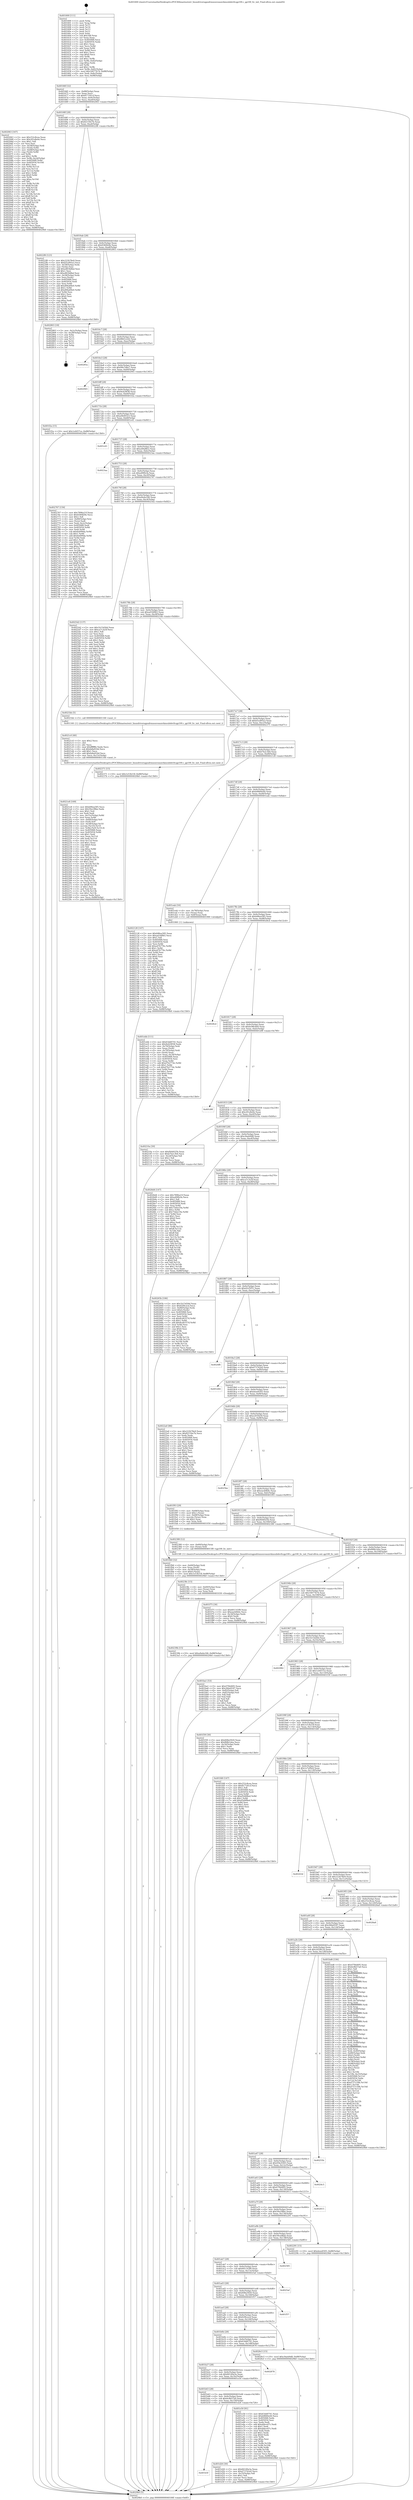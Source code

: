 digraph "0x401600" {
  label = "0x401600 (/mnt/c/Users/mathe/Desktop/tcc/POCII/binaries/extr_linuxdriversgpudrmnouveaunvkmsubdevltcgp100.c_gp100_ltc_init_Final-ollvm.out::main(0))"
  labelloc = "t"
  node[shape=record]

  Entry [label="",width=0.3,height=0.3,shape=circle,fillcolor=black,style=filled]
  "0x40166f" [label="{
     0x40166f [32]\l
     | [instrs]\l
     &nbsp;&nbsp;0x40166f \<+6\>: mov -0x88(%rbp),%eax\l
     &nbsp;&nbsp;0x401675 \<+2\>: mov %eax,%ecx\l
     &nbsp;&nbsp;0x401677 \<+6\>: sub $0x817181cf,%ecx\l
     &nbsp;&nbsp;0x40167d \<+6\>: mov %eax,-0x9c(%rbp)\l
     &nbsp;&nbsp;0x401683 \<+6\>: mov %ecx,-0xa0(%rbp)\l
     &nbsp;&nbsp;0x401689 \<+6\>: je 0000000000402063 \<main+0xa63\>\l
  }"]
  "0x402063" [label="{
     0x402063 [167]\l
     | [instrs]\l
     &nbsp;&nbsp;0x402063 \<+5\>: mov $0x252c8cea,%eax\l
     &nbsp;&nbsp;0x402068 \<+5\>: mov $0xc81e8e0e,%ecx\l
     &nbsp;&nbsp;0x40206d \<+2\>: mov $0x1,%dl\l
     &nbsp;&nbsp;0x40206f \<+2\>: xor %esi,%esi\l
     &nbsp;&nbsp;0x402071 \<+4\>: mov -0x58(%rbp),%rdi\l
     &nbsp;&nbsp;0x402075 \<+3\>: mov (%rdi),%r8d\l
     &nbsp;&nbsp;0x402078 \<+4\>: mov -0x68(%rbp),%rdi\l
     &nbsp;&nbsp;0x40207c \<+3\>: cmp (%rdi),%r8d\l
     &nbsp;&nbsp;0x40207f \<+4\>: setl %r9b\l
     &nbsp;&nbsp;0x402083 \<+4\>: and $0x1,%r9b\l
     &nbsp;&nbsp;0x402087 \<+4\>: mov %r9b,-0x2d(%rbp)\l
     &nbsp;&nbsp;0x40208b \<+8\>: mov 0x405068,%r8d\l
     &nbsp;&nbsp;0x402093 \<+8\>: mov 0x405054,%r10d\l
     &nbsp;&nbsp;0x40209b \<+3\>: sub $0x1,%esi\l
     &nbsp;&nbsp;0x40209e \<+3\>: mov %r8d,%r11d\l
     &nbsp;&nbsp;0x4020a1 \<+3\>: add %esi,%r11d\l
     &nbsp;&nbsp;0x4020a4 \<+4\>: imul %r11d,%r8d\l
     &nbsp;&nbsp;0x4020a8 \<+4\>: and $0x1,%r8d\l
     &nbsp;&nbsp;0x4020ac \<+4\>: cmp $0x0,%r8d\l
     &nbsp;&nbsp;0x4020b0 \<+4\>: sete %r9b\l
     &nbsp;&nbsp;0x4020b4 \<+4\>: cmp $0xa,%r10d\l
     &nbsp;&nbsp;0x4020b8 \<+3\>: setl %bl\l
     &nbsp;&nbsp;0x4020bb \<+3\>: mov %r9b,%r14b\l
     &nbsp;&nbsp;0x4020be \<+4\>: xor $0xff,%r14b\l
     &nbsp;&nbsp;0x4020c2 \<+3\>: mov %bl,%r15b\l
     &nbsp;&nbsp;0x4020c5 \<+4\>: xor $0xff,%r15b\l
     &nbsp;&nbsp;0x4020c9 \<+3\>: xor $0x1,%dl\l
     &nbsp;&nbsp;0x4020cc \<+3\>: mov %r14b,%r12b\l
     &nbsp;&nbsp;0x4020cf \<+4\>: and $0xff,%r12b\l
     &nbsp;&nbsp;0x4020d3 \<+3\>: and %dl,%r9b\l
     &nbsp;&nbsp;0x4020d6 \<+3\>: mov %r15b,%r13b\l
     &nbsp;&nbsp;0x4020d9 \<+4\>: and $0xff,%r13b\l
     &nbsp;&nbsp;0x4020dd \<+2\>: and %dl,%bl\l
     &nbsp;&nbsp;0x4020df \<+3\>: or %r9b,%r12b\l
     &nbsp;&nbsp;0x4020e2 \<+3\>: or %bl,%r13b\l
     &nbsp;&nbsp;0x4020e5 \<+3\>: xor %r13b,%r12b\l
     &nbsp;&nbsp;0x4020e8 \<+3\>: or %r15b,%r14b\l
     &nbsp;&nbsp;0x4020eb \<+4\>: xor $0xff,%r14b\l
     &nbsp;&nbsp;0x4020ef \<+3\>: or $0x1,%dl\l
     &nbsp;&nbsp;0x4020f2 \<+3\>: and %dl,%r14b\l
     &nbsp;&nbsp;0x4020f5 \<+3\>: or %r14b,%r12b\l
     &nbsp;&nbsp;0x4020f8 \<+4\>: test $0x1,%r12b\l
     &nbsp;&nbsp;0x4020fc \<+3\>: cmovne %ecx,%eax\l
     &nbsp;&nbsp;0x4020ff \<+6\>: mov %eax,-0x88(%rbp)\l
     &nbsp;&nbsp;0x402105 \<+5\>: jmp 00000000004029b0 \<main+0x13b0\>\l
  }"]
  "0x40168f" [label="{
     0x40168f [28]\l
     | [instrs]\l
     &nbsp;&nbsp;0x40168f \<+5\>: jmp 0000000000401694 \<main+0x94\>\l
     &nbsp;&nbsp;0x401694 \<+6\>: mov -0x9c(%rbp),%eax\l
     &nbsp;&nbsp;0x40169a \<+5\>: sub $0x82150e7b,%eax\l
     &nbsp;&nbsp;0x40169f \<+6\>: mov %eax,-0xa4(%rbp)\l
     &nbsp;&nbsp;0x4016a5 \<+6\>: je 00000000004022f6 \<main+0xcf6\>\l
  }"]
  Exit [label="",width=0.3,height=0.3,shape=circle,fillcolor=black,style=filled,peripheries=2]
  "0x4022f6" [label="{
     0x4022f6 [123]\l
     | [instrs]\l
     &nbsp;&nbsp;0x4022f6 \<+5\>: mov $0x222b78e9,%eax\l
     &nbsp;&nbsp;0x4022fb \<+5\>: mov $0xb5cd95a3,%ecx\l
     &nbsp;&nbsp;0x402300 \<+4\>: mov -0x58(%rbp),%rdx\l
     &nbsp;&nbsp;0x402304 \<+2\>: mov (%rdx),%esi\l
     &nbsp;&nbsp;0x402306 \<+6\>: add $0xe803b8bd,%esi\l
     &nbsp;&nbsp;0x40230c \<+3\>: add $0x1,%esi\l
     &nbsp;&nbsp;0x40230f \<+6\>: sub $0xe803b8bd,%esi\l
     &nbsp;&nbsp;0x402315 \<+4\>: mov -0x58(%rbp),%rdx\l
     &nbsp;&nbsp;0x402319 \<+2\>: mov %esi,(%rdx)\l
     &nbsp;&nbsp;0x40231b \<+7\>: mov 0x405068,%esi\l
     &nbsp;&nbsp;0x402322 \<+7\>: mov 0x405054,%edi\l
     &nbsp;&nbsp;0x402329 \<+3\>: mov %esi,%r8d\l
     &nbsp;&nbsp;0x40232c \<+7\>: add $0xd94a69e0,%r8d\l
     &nbsp;&nbsp;0x402333 \<+4\>: sub $0x1,%r8d\l
     &nbsp;&nbsp;0x402337 \<+7\>: sub $0xd94a69e0,%r8d\l
     &nbsp;&nbsp;0x40233e \<+4\>: imul %r8d,%esi\l
     &nbsp;&nbsp;0x402342 \<+3\>: and $0x1,%esi\l
     &nbsp;&nbsp;0x402345 \<+3\>: cmp $0x0,%esi\l
     &nbsp;&nbsp;0x402348 \<+4\>: sete %r9b\l
     &nbsp;&nbsp;0x40234c \<+3\>: cmp $0xa,%edi\l
     &nbsp;&nbsp;0x40234f \<+4\>: setl %r10b\l
     &nbsp;&nbsp;0x402353 \<+3\>: mov %r9b,%r11b\l
     &nbsp;&nbsp;0x402356 \<+3\>: and %r10b,%r11b\l
     &nbsp;&nbsp;0x402359 \<+3\>: xor %r10b,%r9b\l
     &nbsp;&nbsp;0x40235c \<+3\>: or %r9b,%r11b\l
     &nbsp;&nbsp;0x40235f \<+4\>: test $0x1,%r11b\l
     &nbsp;&nbsp;0x402363 \<+3\>: cmovne %ecx,%eax\l
     &nbsp;&nbsp;0x402366 \<+6\>: mov %eax,-0x88(%rbp)\l
     &nbsp;&nbsp;0x40236c \<+5\>: jmp 00000000004029b0 \<main+0x13b0\>\l
  }"]
  "0x4016ab" [label="{
     0x4016ab [28]\l
     | [instrs]\l
     &nbsp;&nbsp;0x4016ab \<+5\>: jmp 00000000004016b0 \<main+0xb0\>\l
     &nbsp;&nbsp;0x4016b0 \<+6\>: mov -0x9c(%rbp),%eax\l
     &nbsp;&nbsp;0x4016b6 \<+5\>: sub $0x8360fe9e,%eax\l
     &nbsp;&nbsp;0x4016bb \<+6\>: mov %eax,-0xa8(%rbp)\l
     &nbsp;&nbsp;0x4016c1 \<+6\>: je 0000000000402803 \<main+0x1203\>\l
  }"]
  "0x40239b" [label="{
     0x40239b [15]\l
     | [instrs]\l
     &nbsp;&nbsp;0x40239b \<+10\>: movl $0xa9a4a166,-0x88(%rbp)\l
     &nbsp;&nbsp;0x4023a5 \<+5\>: jmp 00000000004029b0 \<main+0x13b0\>\l
  }"]
  "0x402803" [label="{
     0x402803 [18]\l
     | [instrs]\l
     &nbsp;&nbsp;0x402803 \<+3\>: mov -0x2c(%rbp),%eax\l
     &nbsp;&nbsp;0x402806 \<+4\>: lea -0x28(%rbp),%rsp\l
     &nbsp;&nbsp;0x40280a \<+1\>: pop %rbx\l
     &nbsp;&nbsp;0x40280b \<+2\>: pop %r12\l
     &nbsp;&nbsp;0x40280d \<+2\>: pop %r13\l
     &nbsp;&nbsp;0x40280f \<+2\>: pop %r14\l
     &nbsp;&nbsp;0x402811 \<+2\>: pop %r15\l
     &nbsp;&nbsp;0x402813 \<+1\>: pop %rbp\l
     &nbsp;&nbsp;0x402814 \<+1\>: ret\l
  }"]
  "0x4016c7" [label="{
     0x4016c7 [28]\l
     | [instrs]\l
     &nbsp;&nbsp;0x4016c7 \<+5\>: jmp 00000000004016cc \<main+0xcc\>\l
     &nbsp;&nbsp;0x4016cc \<+6\>: mov -0x9c(%rbp),%eax\l
     &nbsp;&nbsp;0x4016d2 \<+5\>: sub $0x88d1e2d2,%eax\l
     &nbsp;&nbsp;0x4016d7 \<+6\>: mov %eax,-0xac(%rbp)\l
     &nbsp;&nbsp;0x4016dd \<+6\>: je 000000000040285a \<main+0x125a\>\l
  }"]
  "0x40238c" [label="{
     0x40238c [15]\l
     | [instrs]\l
     &nbsp;&nbsp;0x40238c \<+4\>: mov -0x60(%rbp),%rax\l
     &nbsp;&nbsp;0x402390 \<+3\>: mov (%rax),%rax\l
     &nbsp;&nbsp;0x402393 \<+3\>: mov %rax,%rdi\l
     &nbsp;&nbsp;0x402396 \<+5\>: call 0000000000401030 \<free@plt\>\l
     | [calls]\l
     &nbsp;&nbsp;0x401030 \{1\} (unknown)\l
  }"]
  "0x40285a" [label="{
     0x40285a\l
  }", style=dashed]
  "0x4016e3" [label="{
     0x4016e3 [28]\l
     | [instrs]\l
     &nbsp;&nbsp;0x4016e3 \<+5\>: jmp 00000000004016e8 \<main+0xe8\>\l
     &nbsp;&nbsp;0x4016e8 \<+6\>: mov -0x9c(%rbp),%eax\l
     &nbsp;&nbsp;0x4016ee \<+5\>: sub $0x99e7dbe7,%eax\l
     &nbsp;&nbsp;0x4016f3 \<+6\>: mov %eax,-0xb0(%rbp)\l
     &nbsp;&nbsp;0x4016f9 \<+6\>: je 0000000000402945 \<main+0x1345\>\l
  }"]
  "0x4021e8" [label="{
     0x4021e8 [169]\l
     | [instrs]\l
     &nbsp;&nbsp;0x4021e8 \<+5\>: mov $0xb96ea585,%ecx\l
     &nbsp;&nbsp;0x4021ed \<+5\>: mov $0x59a1f8be,%edx\l
     &nbsp;&nbsp;0x4021f2 \<+3\>: mov $0x1,%sil\l
     &nbsp;&nbsp;0x4021f5 \<+2\>: xor %edi,%edi\l
     &nbsp;&nbsp;0x4021f7 \<+7\>: mov -0x15c(%rbp),%r8d\l
     &nbsp;&nbsp;0x4021fe \<+4\>: imul %eax,%r8d\l
     &nbsp;&nbsp;0x402202 \<+4\>: mov -0x60(%rbp),%r9\l
     &nbsp;&nbsp;0x402206 \<+3\>: mov (%r9),%r9\l
     &nbsp;&nbsp;0x402209 \<+4\>: mov -0x58(%rbp),%r10\l
     &nbsp;&nbsp;0x40220d \<+3\>: movslq (%r10),%r10\l
     &nbsp;&nbsp;0x402210 \<+4\>: mov %r8d,(%r9,%r10,4)\l
     &nbsp;&nbsp;0x402214 \<+7\>: mov 0x405068,%eax\l
     &nbsp;&nbsp;0x40221b \<+8\>: mov 0x405054,%r8d\l
     &nbsp;&nbsp;0x402223 \<+3\>: sub $0x1,%edi\l
     &nbsp;&nbsp;0x402226 \<+3\>: mov %eax,%r11d\l
     &nbsp;&nbsp;0x402229 \<+3\>: add %edi,%r11d\l
     &nbsp;&nbsp;0x40222c \<+4\>: imul %r11d,%eax\l
     &nbsp;&nbsp;0x402230 \<+3\>: and $0x1,%eax\l
     &nbsp;&nbsp;0x402233 \<+3\>: cmp $0x0,%eax\l
     &nbsp;&nbsp;0x402236 \<+3\>: sete %bl\l
     &nbsp;&nbsp;0x402239 \<+4\>: cmp $0xa,%r8d\l
     &nbsp;&nbsp;0x40223d \<+4\>: setl %r14b\l
     &nbsp;&nbsp;0x402241 \<+3\>: mov %bl,%r15b\l
     &nbsp;&nbsp;0x402244 \<+4\>: xor $0xff,%r15b\l
     &nbsp;&nbsp;0x402248 \<+3\>: mov %r14b,%r12b\l
     &nbsp;&nbsp;0x40224b \<+4\>: xor $0xff,%r12b\l
     &nbsp;&nbsp;0x40224f \<+4\>: xor $0x1,%sil\l
     &nbsp;&nbsp;0x402253 \<+3\>: mov %r15b,%r13b\l
     &nbsp;&nbsp;0x402256 \<+4\>: and $0xff,%r13b\l
     &nbsp;&nbsp;0x40225a \<+3\>: and %sil,%bl\l
     &nbsp;&nbsp;0x40225d \<+3\>: mov %r12b,%al\l
     &nbsp;&nbsp;0x402260 \<+2\>: and $0xff,%al\l
     &nbsp;&nbsp;0x402262 \<+3\>: and %sil,%r14b\l
     &nbsp;&nbsp;0x402265 \<+3\>: or %bl,%r13b\l
     &nbsp;&nbsp;0x402268 \<+3\>: or %r14b,%al\l
     &nbsp;&nbsp;0x40226b \<+3\>: xor %al,%r13b\l
     &nbsp;&nbsp;0x40226e \<+3\>: or %r12b,%r15b\l
     &nbsp;&nbsp;0x402271 \<+4\>: xor $0xff,%r15b\l
     &nbsp;&nbsp;0x402275 \<+4\>: or $0x1,%sil\l
     &nbsp;&nbsp;0x402279 \<+3\>: and %sil,%r15b\l
     &nbsp;&nbsp;0x40227c \<+3\>: or %r15b,%r13b\l
     &nbsp;&nbsp;0x40227f \<+4\>: test $0x1,%r13b\l
     &nbsp;&nbsp;0x402283 \<+3\>: cmovne %edx,%ecx\l
     &nbsp;&nbsp;0x402286 \<+6\>: mov %ecx,-0x88(%rbp)\l
     &nbsp;&nbsp;0x40228c \<+5\>: jmp 00000000004029b0 \<main+0x13b0\>\l
  }"]
  "0x402945" [label="{
     0x402945\l
  }", style=dashed]
  "0x4016ff" [label="{
     0x4016ff [28]\l
     | [instrs]\l
     &nbsp;&nbsp;0x4016ff \<+5\>: jmp 0000000000401704 \<main+0x104\>\l
     &nbsp;&nbsp;0x401704 \<+6\>: mov -0x9c(%rbp),%eax\l
     &nbsp;&nbsp;0x40170a \<+5\>: sub $0x9e429f38,%eax\l
     &nbsp;&nbsp;0x40170f \<+6\>: mov %eax,-0xb4(%rbp)\l
     &nbsp;&nbsp;0x401715 \<+6\>: je 0000000000401f2a \<main+0x92a\>\l
  }"]
  "0x4021c0" [label="{
     0x4021c0 [40]\l
     | [instrs]\l
     &nbsp;&nbsp;0x4021c0 \<+5\>: mov $0x2,%ecx\l
     &nbsp;&nbsp;0x4021c5 \<+1\>: cltd\l
     &nbsp;&nbsp;0x4021c6 \<+2\>: idiv %ecx\l
     &nbsp;&nbsp;0x4021c8 \<+6\>: imul $0xfffffffe,%edx,%ecx\l
     &nbsp;&nbsp;0x4021ce \<+6\>: sub $0xfa8a916d,%ecx\l
     &nbsp;&nbsp;0x4021d4 \<+3\>: add $0x1,%ecx\l
     &nbsp;&nbsp;0x4021d7 \<+6\>: add $0xfa8a916d,%ecx\l
     &nbsp;&nbsp;0x4021dd \<+6\>: mov %ecx,-0x15c(%rbp)\l
     &nbsp;&nbsp;0x4021e3 \<+5\>: call 0000000000401160 \<next_i\>\l
     | [calls]\l
     &nbsp;&nbsp;0x401160 \{1\} (/mnt/c/Users/mathe/Desktop/tcc/POCII/binaries/extr_linuxdriversgpudrmnouveaunvkmsubdevltcgp100.c_gp100_ltc_init_Final-ollvm.out::next_i)\l
  }"]
  "0x401f2a" [label="{
     0x401f2a [15]\l
     | [instrs]\l
     &nbsp;&nbsp;0x401f2a \<+10\>: movl $0x1e4457ce,-0x88(%rbp)\l
     &nbsp;&nbsp;0x401f34 \<+5\>: jmp 00000000004029b0 \<main+0x13b0\>\l
  }"]
  "0x40171b" [label="{
     0x40171b [28]\l
     | [instrs]\l
     &nbsp;&nbsp;0x40171b \<+5\>: jmp 0000000000401720 \<main+0x120\>\l
     &nbsp;&nbsp;0x401720 \<+6\>: mov -0x9c(%rbp),%eax\l
     &nbsp;&nbsp;0x401726 \<+5\>: sub $0xa0b49323,%eax\l
     &nbsp;&nbsp;0x40172b \<+6\>: mov %eax,-0xb8(%rbp)\l
     &nbsp;&nbsp;0x401731 \<+6\>: je 0000000000401e41 \<main+0x841\>\l
  }"]
  "0x401fb0" [label="{
     0x401fb0 [32]\l
     | [instrs]\l
     &nbsp;&nbsp;0x401fb0 \<+4\>: mov -0x60(%rbp),%rdi\l
     &nbsp;&nbsp;0x401fb4 \<+3\>: mov %rax,(%rdi)\l
     &nbsp;&nbsp;0x401fb7 \<+4\>: mov -0x58(%rbp),%rax\l
     &nbsp;&nbsp;0x401fbb \<+6\>: movl $0x0,(%rax)\l
     &nbsp;&nbsp;0x401fc1 \<+10\>: movl $0x1e53b33f,-0x88(%rbp)\l
     &nbsp;&nbsp;0x401fcb \<+5\>: jmp 00000000004029b0 \<main+0x13b0\>\l
  }"]
  "0x401e41" [label="{
     0x401e41\l
  }", style=dashed]
  "0x401737" [label="{
     0x401737 [28]\l
     | [instrs]\l
     &nbsp;&nbsp;0x401737 \<+5\>: jmp 000000000040173c \<main+0x13c\>\l
     &nbsp;&nbsp;0x40173c \<+6\>: mov -0x9c(%rbp),%eax\l
     &nbsp;&nbsp;0x401742 \<+5\>: sub $0xa49a8fe2,%eax\l
     &nbsp;&nbsp;0x401747 \<+6\>: mov %eax,-0xbc(%rbp)\l
     &nbsp;&nbsp;0x40174d \<+6\>: je 00000000004023aa \<main+0xdaa\>\l
  }"]
  "0x401ebb" [label="{
     0x401ebb [111]\l
     | [instrs]\l
     &nbsp;&nbsp;0x401ebb \<+5\>: mov $0x63dd0741,%ecx\l
     &nbsp;&nbsp;0x401ec0 \<+5\>: mov $0x9e429f38,%edx\l
     &nbsp;&nbsp;0x401ec5 \<+4\>: mov -0x70(%rbp),%rdi\l
     &nbsp;&nbsp;0x401ec9 \<+2\>: mov %eax,(%rdi)\l
     &nbsp;&nbsp;0x401ecb \<+4\>: mov -0x70(%rbp),%rdi\l
     &nbsp;&nbsp;0x401ecf \<+2\>: mov (%rdi),%eax\l
     &nbsp;&nbsp;0x401ed1 \<+3\>: mov %eax,-0x34(%rbp)\l
     &nbsp;&nbsp;0x401ed4 \<+7\>: mov 0x405068,%eax\l
     &nbsp;&nbsp;0x401edb \<+7\>: mov 0x405054,%esi\l
     &nbsp;&nbsp;0x401ee2 \<+3\>: mov %eax,%r8d\l
     &nbsp;&nbsp;0x401ee5 \<+7\>: add $0xd7b277dc,%r8d\l
     &nbsp;&nbsp;0x401eec \<+4\>: sub $0x1,%r8d\l
     &nbsp;&nbsp;0x401ef0 \<+7\>: sub $0xd7b277dc,%r8d\l
     &nbsp;&nbsp;0x401ef7 \<+4\>: imul %r8d,%eax\l
     &nbsp;&nbsp;0x401efb \<+3\>: and $0x1,%eax\l
     &nbsp;&nbsp;0x401efe \<+3\>: cmp $0x0,%eax\l
     &nbsp;&nbsp;0x401f01 \<+4\>: sete %r9b\l
     &nbsp;&nbsp;0x401f05 \<+3\>: cmp $0xa,%esi\l
     &nbsp;&nbsp;0x401f08 \<+4\>: setl %r10b\l
     &nbsp;&nbsp;0x401f0c \<+3\>: mov %r9b,%r11b\l
     &nbsp;&nbsp;0x401f0f \<+3\>: and %r10b,%r11b\l
     &nbsp;&nbsp;0x401f12 \<+3\>: xor %r10b,%r9b\l
     &nbsp;&nbsp;0x401f15 \<+3\>: or %r9b,%r11b\l
     &nbsp;&nbsp;0x401f18 \<+4\>: test $0x1,%r11b\l
     &nbsp;&nbsp;0x401f1c \<+3\>: cmovne %edx,%ecx\l
     &nbsp;&nbsp;0x401f1f \<+6\>: mov %ecx,-0x88(%rbp)\l
     &nbsp;&nbsp;0x401f25 \<+5\>: jmp 00000000004029b0 \<main+0x13b0\>\l
  }"]
  "0x4023aa" [label="{
     0x4023aa\l
  }", style=dashed]
  "0x401753" [label="{
     0x401753 [28]\l
     | [instrs]\l
     &nbsp;&nbsp;0x401753 \<+5\>: jmp 0000000000401758 \<main+0x158\>\l
     &nbsp;&nbsp;0x401758 \<+6\>: mov -0x9c(%rbp),%eax\l
     &nbsp;&nbsp;0x40175e \<+5\>: sub $0xa49f4cfa,%eax\l
     &nbsp;&nbsp;0x401763 \<+6\>: mov %eax,-0xc0(%rbp)\l
     &nbsp;&nbsp;0x401769 \<+6\>: je 0000000000402767 \<main+0x1167\>\l
  }"]
  "0x401b5f" [label="{
     0x401b5f\l
  }", style=dashed]
  "0x402767" [label="{
     0x402767 [156]\l
     | [instrs]\l
     &nbsp;&nbsp;0x402767 \<+5\>: mov $0x7896a21f,%eax\l
     &nbsp;&nbsp;0x40276c \<+5\>: mov $0x8360fe9e,%ecx\l
     &nbsp;&nbsp;0x402771 \<+2\>: mov $0x1,%dl\l
     &nbsp;&nbsp;0x402773 \<+4\>: mov -0x80(%rbp),%rsi\l
     &nbsp;&nbsp;0x402777 \<+2\>: mov (%rsi),%edi\l
     &nbsp;&nbsp;0x402779 \<+3\>: mov %edi,-0x2c(%rbp)\l
     &nbsp;&nbsp;0x40277c \<+7\>: mov 0x405068,%edi\l
     &nbsp;&nbsp;0x402783 \<+8\>: mov 0x405054,%r8d\l
     &nbsp;&nbsp;0x40278b \<+3\>: mov %edi,%r9d\l
     &nbsp;&nbsp;0x40278e \<+7\>: sub $0x6e699da,%r9d\l
     &nbsp;&nbsp;0x402795 \<+4\>: sub $0x1,%r9d\l
     &nbsp;&nbsp;0x402799 \<+7\>: add $0x6e699da,%r9d\l
     &nbsp;&nbsp;0x4027a0 \<+4\>: imul %r9d,%edi\l
     &nbsp;&nbsp;0x4027a4 \<+3\>: and $0x1,%edi\l
     &nbsp;&nbsp;0x4027a7 \<+3\>: cmp $0x0,%edi\l
     &nbsp;&nbsp;0x4027aa \<+4\>: sete %r10b\l
     &nbsp;&nbsp;0x4027ae \<+4\>: cmp $0xa,%r8d\l
     &nbsp;&nbsp;0x4027b2 \<+4\>: setl %r11b\l
     &nbsp;&nbsp;0x4027b6 \<+3\>: mov %r10b,%bl\l
     &nbsp;&nbsp;0x4027b9 \<+3\>: xor $0xff,%bl\l
     &nbsp;&nbsp;0x4027bc \<+3\>: mov %r11b,%r14b\l
     &nbsp;&nbsp;0x4027bf \<+4\>: xor $0xff,%r14b\l
     &nbsp;&nbsp;0x4027c3 \<+3\>: xor $0x1,%dl\l
     &nbsp;&nbsp;0x4027c6 \<+3\>: mov %bl,%r15b\l
     &nbsp;&nbsp;0x4027c9 \<+4\>: and $0xff,%r15b\l
     &nbsp;&nbsp;0x4027cd \<+3\>: and %dl,%r10b\l
     &nbsp;&nbsp;0x4027d0 \<+3\>: mov %r14b,%r12b\l
     &nbsp;&nbsp;0x4027d3 \<+4\>: and $0xff,%r12b\l
     &nbsp;&nbsp;0x4027d7 \<+3\>: and %dl,%r11b\l
     &nbsp;&nbsp;0x4027da \<+3\>: or %r10b,%r15b\l
     &nbsp;&nbsp;0x4027dd \<+3\>: or %r11b,%r12b\l
     &nbsp;&nbsp;0x4027e0 \<+3\>: xor %r12b,%r15b\l
     &nbsp;&nbsp;0x4027e3 \<+3\>: or %r14b,%bl\l
     &nbsp;&nbsp;0x4027e6 \<+3\>: xor $0xff,%bl\l
     &nbsp;&nbsp;0x4027e9 \<+3\>: or $0x1,%dl\l
     &nbsp;&nbsp;0x4027ec \<+2\>: and %dl,%bl\l
     &nbsp;&nbsp;0x4027ee \<+3\>: or %bl,%r15b\l
     &nbsp;&nbsp;0x4027f1 \<+4\>: test $0x1,%r15b\l
     &nbsp;&nbsp;0x4027f5 \<+3\>: cmovne %ecx,%eax\l
     &nbsp;&nbsp;0x4027f8 \<+6\>: mov %eax,-0x88(%rbp)\l
     &nbsp;&nbsp;0x4027fe \<+5\>: jmp 00000000004029b0 \<main+0x13b0\>\l
  }"]
  "0x40176f" [label="{
     0x40176f [28]\l
     | [instrs]\l
     &nbsp;&nbsp;0x40176f \<+5\>: jmp 0000000000401774 \<main+0x174\>\l
     &nbsp;&nbsp;0x401774 \<+6\>: mov -0x9c(%rbp),%eax\l
     &nbsp;&nbsp;0x40177a \<+5\>: sub $0xa9a4a166,%eax\l
     &nbsp;&nbsp;0x40177f \<+6\>: mov %eax,-0xc4(%rbp)\l
     &nbsp;&nbsp;0x401785 \<+6\>: je 00000000004025d2 \<main+0xfd2\>\l
  }"]
  "0x401d26" [label="{
     0x401d26 [30]\l
     | [instrs]\l
     &nbsp;&nbsp;0x401d26 \<+5\>: mov $0x66149a3a,%eax\l
     &nbsp;&nbsp;0x401d2b \<+5\>: mov $0xd73742e0,%ecx\l
     &nbsp;&nbsp;0x401d30 \<+3\>: mov -0x35(%rbp),%dl\l
     &nbsp;&nbsp;0x401d33 \<+3\>: test $0x1,%dl\l
     &nbsp;&nbsp;0x401d36 \<+3\>: cmovne %ecx,%eax\l
     &nbsp;&nbsp;0x401d39 \<+6\>: mov %eax,-0x88(%rbp)\l
     &nbsp;&nbsp;0x401d3f \<+5\>: jmp 00000000004029b0 \<main+0x13b0\>\l
  }"]
  "0x4025d2" [label="{
     0x4025d2 [137]\l
     | [instrs]\l
     &nbsp;&nbsp;0x4025d2 \<+5\>: mov $0x1b15d26d,%eax\l
     &nbsp;&nbsp;0x4025d7 \<+5\>: mov $0xca7c3a3f,%ecx\l
     &nbsp;&nbsp;0x4025dc \<+2\>: mov $0x1,%dl\l
     &nbsp;&nbsp;0x4025de \<+2\>: xor %esi,%esi\l
     &nbsp;&nbsp;0x4025e0 \<+7\>: mov 0x405068,%edi\l
     &nbsp;&nbsp;0x4025e7 \<+8\>: mov 0x405054,%r8d\l
     &nbsp;&nbsp;0x4025ef \<+3\>: sub $0x1,%esi\l
     &nbsp;&nbsp;0x4025f2 \<+3\>: mov %edi,%r9d\l
     &nbsp;&nbsp;0x4025f5 \<+3\>: add %esi,%r9d\l
     &nbsp;&nbsp;0x4025f8 \<+4\>: imul %r9d,%edi\l
     &nbsp;&nbsp;0x4025fc \<+3\>: and $0x1,%edi\l
     &nbsp;&nbsp;0x4025ff \<+3\>: cmp $0x0,%edi\l
     &nbsp;&nbsp;0x402602 \<+4\>: sete %r10b\l
     &nbsp;&nbsp;0x402606 \<+4\>: cmp $0xa,%r8d\l
     &nbsp;&nbsp;0x40260a \<+4\>: setl %r11b\l
     &nbsp;&nbsp;0x40260e \<+3\>: mov %r10b,%bl\l
     &nbsp;&nbsp;0x402611 \<+3\>: xor $0xff,%bl\l
     &nbsp;&nbsp;0x402614 \<+3\>: mov %r11b,%r14b\l
     &nbsp;&nbsp;0x402617 \<+4\>: xor $0xff,%r14b\l
     &nbsp;&nbsp;0x40261b \<+3\>: xor $0x1,%dl\l
     &nbsp;&nbsp;0x40261e \<+3\>: mov %bl,%r15b\l
     &nbsp;&nbsp;0x402621 \<+4\>: and $0xff,%r15b\l
     &nbsp;&nbsp;0x402625 \<+3\>: and %dl,%r10b\l
     &nbsp;&nbsp;0x402628 \<+3\>: mov %r14b,%r12b\l
     &nbsp;&nbsp;0x40262b \<+4\>: and $0xff,%r12b\l
     &nbsp;&nbsp;0x40262f \<+3\>: and %dl,%r11b\l
     &nbsp;&nbsp;0x402632 \<+3\>: or %r10b,%r15b\l
     &nbsp;&nbsp;0x402635 \<+3\>: or %r11b,%r12b\l
     &nbsp;&nbsp;0x402638 \<+3\>: xor %r12b,%r15b\l
     &nbsp;&nbsp;0x40263b \<+3\>: or %r14b,%bl\l
     &nbsp;&nbsp;0x40263e \<+3\>: xor $0xff,%bl\l
     &nbsp;&nbsp;0x402641 \<+3\>: or $0x1,%dl\l
     &nbsp;&nbsp;0x402644 \<+2\>: and %dl,%bl\l
     &nbsp;&nbsp;0x402646 \<+3\>: or %bl,%r15b\l
     &nbsp;&nbsp;0x402649 \<+4\>: test $0x1,%r15b\l
     &nbsp;&nbsp;0x40264d \<+3\>: cmovne %ecx,%eax\l
     &nbsp;&nbsp;0x402650 \<+6\>: mov %eax,-0x88(%rbp)\l
     &nbsp;&nbsp;0x402656 \<+5\>: jmp 00000000004029b0 \<main+0x13b0\>\l
  }"]
  "0x40178b" [label="{
     0x40178b [28]\l
     | [instrs]\l
     &nbsp;&nbsp;0x40178b \<+5\>: jmp 0000000000401790 \<main+0x190\>\l
     &nbsp;&nbsp;0x401790 \<+6\>: mov -0x9c(%rbp),%eax\l
     &nbsp;&nbsp;0x401796 \<+5\>: sub $0xad1fd9b5,%eax\l
     &nbsp;&nbsp;0x40179b \<+6\>: mov %eax,-0xc8(%rbp)\l
     &nbsp;&nbsp;0x4017a1 \<+6\>: je 00000000004021bb \<main+0xbbb\>\l
  }"]
  "0x401b43" [label="{
     0x401b43 [28]\l
     | [instrs]\l
     &nbsp;&nbsp;0x401b43 \<+5\>: jmp 0000000000401b48 \<main+0x548\>\l
     &nbsp;&nbsp;0x401b48 \<+6\>: mov -0x9c(%rbp),%eax\l
     &nbsp;&nbsp;0x401b4e \<+5\>: sub $0x6c8b57a0,%eax\l
     &nbsp;&nbsp;0x401b53 \<+6\>: mov %eax,-0x150(%rbp)\l
     &nbsp;&nbsp;0x401b59 \<+6\>: je 0000000000401d26 \<main+0x726\>\l
  }"]
  "0x4021bb" [label="{
     0x4021bb [5]\l
     | [instrs]\l
     &nbsp;&nbsp;0x4021bb \<+5\>: call 0000000000401160 \<next_i\>\l
     | [calls]\l
     &nbsp;&nbsp;0x401160 \{1\} (/mnt/c/Users/mathe/Desktop/tcc/POCII/binaries/extr_linuxdriversgpudrmnouveaunvkmsubdevltcgp100.c_gp100_ltc_init_Final-ollvm.out::next_i)\l
  }"]
  "0x4017a7" [label="{
     0x4017a7 [28]\l
     | [instrs]\l
     &nbsp;&nbsp;0x4017a7 \<+5\>: jmp 00000000004017ac \<main+0x1ac\>\l
     &nbsp;&nbsp;0x4017ac \<+6\>: mov -0x9c(%rbp),%eax\l
     &nbsp;&nbsp;0x4017b2 \<+5\>: sub $0xb5cd95a3,%eax\l
     &nbsp;&nbsp;0x4017b7 \<+6\>: mov %eax,-0xcc(%rbp)\l
     &nbsp;&nbsp;0x4017bd \<+6\>: je 0000000000402371 \<main+0xd71\>\l
  }"]
  "0x401e50" [label="{
     0x401e50 [91]\l
     | [instrs]\l
     &nbsp;&nbsp;0x401e50 \<+5\>: mov $0x63dd0741,%eax\l
     &nbsp;&nbsp;0x401e55 \<+5\>: mov $0xb9660e44,%ecx\l
     &nbsp;&nbsp;0x401e5a \<+7\>: mov 0x405068,%edx\l
     &nbsp;&nbsp;0x401e61 \<+7\>: mov 0x405054,%esi\l
     &nbsp;&nbsp;0x401e68 \<+2\>: mov %edx,%edi\l
     &nbsp;&nbsp;0x401e6a \<+6\>: add $0xabbce47c,%edi\l
     &nbsp;&nbsp;0x401e70 \<+3\>: sub $0x1,%edi\l
     &nbsp;&nbsp;0x401e73 \<+6\>: sub $0xabbce47c,%edi\l
     &nbsp;&nbsp;0x401e79 \<+3\>: imul %edi,%edx\l
     &nbsp;&nbsp;0x401e7c \<+3\>: and $0x1,%edx\l
     &nbsp;&nbsp;0x401e7f \<+3\>: cmp $0x0,%edx\l
     &nbsp;&nbsp;0x401e82 \<+4\>: sete %r8b\l
     &nbsp;&nbsp;0x401e86 \<+3\>: cmp $0xa,%esi\l
     &nbsp;&nbsp;0x401e89 \<+4\>: setl %r9b\l
     &nbsp;&nbsp;0x401e8d \<+3\>: mov %r8b,%r10b\l
     &nbsp;&nbsp;0x401e90 \<+3\>: and %r9b,%r10b\l
     &nbsp;&nbsp;0x401e93 \<+3\>: xor %r9b,%r8b\l
     &nbsp;&nbsp;0x401e96 \<+3\>: or %r8b,%r10b\l
     &nbsp;&nbsp;0x401e99 \<+4\>: test $0x1,%r10b\l
     &nbsp;&nbsp;0x401e9d \<+3\>: cmovne %ecx,%eax\l
     &nbsp;&nbsp;0x401ea0 \<+6\>: mov %eax,-0x88(%rbp)\l
     &nbsp;&nbsp;0x401ea6 \<+5\>: jmp 00000000004029b0 \<main+0x13b0\>\l
  }"]
  "0x402371" [label="{
     0x402371 [15]\l
     | [instrs]\l
     &nbsp;&nbsp;0x402371 \<+10\>: movl $0x1e53b33f,-0x88(%rbp)\l
     &nbsp;&nbsp;0x40237b \<+5\>: jmp 00000000004029b0 \<main+0x13b0\>\l
  }"]
  "0x4017c3" [label="{
     0x4017c3 [28]\l
     | [instrs]\l
     &nbsp;&nbsp;0x4017c3 \<+5\>: jmp 00000000004017c8 \<main+0x1c8\>\l
     &nbsp;&nbsp;0x4017c8 \<+6\>: mov -0x9c(%rbp),%eax\l
     &nbsp;&nbsp;0x4017ce \<+5\>: sub $0xb7b2c3b4,%eax\l
     &nbsp;&nbsp;0x4017d3 \<+6\>: mov %eax,-0xd0(%rbp)\l
     &nbsp;&nbsp;0x4017d9 \<+6\>: je 0000000000402128 \<main+0xb28\>\l
  }"]
  "0x401b27" [label="{
     0x401b27 [28]\l
     | [instrs]\l
     &nbsp;&nbsp;0x401b27 \<+5\>: jmp 0000000000401b2c \<main+0x52c\>\l
     &nbsp;&nbsp;0x401b2c \<+6\>: mov -0x9c(%rbp),%eax\l
     &nbsp;&nbsp;0x401b32 \<+5\>: sub $0x66149a3a,%eax\l
     &nbsp;&nbsp;0x401b37 \<+6\>: mov %eax,-0x14c(%rbp)\l
     &nbsp;&nbsp;0x401b3d \<+6\>: je 0000000000401e50 \<main+0x850\>\l
  }"]
  "0x402128" [label="{
     0x402128 [147]\l
     | [instrs]\l
     &nbsp;&nbsp;0x402128 \<+5\>: mov $0xb96ea585,%eax\l
     &nbsp;&nbsp;0x40212d \<+5\>: mov $0xad1fd9b5,%ecx\l
     &nbsp;&nbsp;0x402132 \<+2\>: mov $0x1,%dl\l
     &nbsp;&nbsp;0x402134 \<+7\>: mov 0x405068,%esi\l
     &nbsp;&nbsp;0x40213b \<+7\>: mov 0x405054,%edi\l
     &nbsp;&nbsp;0x402142 \<+3\>: mov %esi,%r8d\l
     &nbsp;&nbsp;0x402145 \<+7\>: add $0xed7b776c,%r8d\l
     &nbsp;&nbsp;0x40214c \<+4\>: sub $0x1,%r8d\l
     &nbsp;&nbsp;0x402150 \<+7\>: sub $0xed7b776c,%r8d\l
     &nbsp;&nbsp;0x402157 \<+4\>: imul %r8d,%esi\l
     &nbsp;&nbsp;0x40215b \<+3\>: and $0x1,%esi\l
     &nbsp;&nbsp;0x40215e \<+3\>: cmp $0x0,%esi\l
     &nbsp;&nbsp;0x402161 \<+4\>: sete %r9b\l
     &nbsp;&nbsp;0x402165 \<+3\>: cmp $0xa,%edi\l
     &nbsp;&nbsp;0x402168 \<+4\>: setl %r10b\l
     &nbsp;&nbsp;0x40216c \<+3\>: mov %r9b,%r11b\l
     &nbsp;&nbsp;0x40216f \<+4\>: xor $0xff,%r11b\l
     &nbsp;&nbsp;0x402173 \<+3\>: mov %r10b,%bl\l
     &nbsp;&nbsp;0x402176 \<+3\>: xor $0xff,%bl\l
     &nbsp;&nbsp;0x402179 \<+3\>: xor $0x0,%dl\l
     &nbsp;&nbsp;0x40217c \<+3\>: mov %r11b,%r14b\l
     &nbsp;&nbsp;0x40217f \<+4\>: and $0x0,%r14b\l
     &nbsp;&nbsp;0x402183 \<+3\>: and %dl,%r9b\l
     &nbsp;&nbsp;0x402186 \<+3\>: mov %bl,%r15b\l
     &nbsp;&nbsp;0x402189 \<+4\>: and $0x0,%r15b\l
     &nbsp;&nbsp;0x40218d \<+3\>: and %dl,%r10b\l
     &nbsp;&nbsp;0x402190 \<+3\>: or %r9b,%r14b\l
     &nbsp;&nbsp;0x402193 \<+3\>: or %r10b,%r15b\l
     &nbsp;&nbsp;0x402196 \<+3\>: xor %r15b,%r14b\l
     &nbsp;&nbsp;0x402199 \<+3\>: or %bl,%r11b\l
     &nbsp;&nbsp;0x40219c \<+4\>: xor $0xff,%r11b\l
     &nbsp;&nbsp;0x4021a0 \<+3\>: or $0x0,%dl\l
     &nbsp;&nbsp;0x4021a3 \<+3\>: and %dl,%r11b\l
     &nbsp;&nbsp;0x4021a6 \<+3\>: or %r11b,%r14b\l
     &nbsp;&nbsp;0x4021a9 \<+4\>: test $0x1,%r14b\l
     &nbsp;&nbsp;0x4021ad \<+3\>: cmovne %ecx,%eax\l
     &nbsp;&nbsp;0x4021b0 \<+6\>: mov %eax,-0x88(%rbp)\l
     &nbsp;&nbsp;0x4021b6 \<+5\>: jmp 00000000004029b0 \<main+0x13b0\>\l
  }"]
  "0x4017df" [label="{
     0x4017df [28]\l
     | [instrs]\l
     &nbsp;&nbsp;0x4017df \<+5\>: jmp 00000000004017e4 \<main+0x1e4\>\l
     &nbsp;&nbsp;0x4017e4 \<+6\>: mov -0x9c(%rbp),%eax\l
     &nbsp;&nbsp;0x4017ea \<+5\>: sub $0xb9660e44,%eax\l
     &nbsp;&nbsp;0x4017ef \<+6\>: mov %eax,-0xd4(%rbp)\l
     &nbsp;&nbsp;0x4017f5 \<+6\>: je 0000000000401eab \<main+0x8ab\>\l
  }"]
  "0x402878" [label="{
     0x402878\l
  }", style=dashed]
  "0x401eab" [label="{
     0x401eab [16]\l
     | [instrs]\l
     &nbsp;&nbsp;0x401eab \<+4\>: mov -0x78(%rbp),%rax\l
     &nbsp;&nbsp;0x401eaf \<+3\>: mov (%rax),%rax\l
     &nbsp;&nbsp;0x401eb2 \<+4\>: mov 0x8(%rax),%rdi\l
     &nbsp;&nbsp;0x401eb6 \<+5\>: call 0000000000401060 \<atoi@plt\>\l
     | [calls]\l
     &nbsp;&nbsp;0x401060 \{1\} (unknown)\l
  }"]
  "0x4017fb" [label="{
     0x4017fb [28]\l
     | [instrs]\l
     &nbsp;&nbsp;0x4017fb \<+5\>: jmp 0000000000401800 \<main+0x200\>\l
     &nbsp;&nbsp;0x401800 \<+6\>: mov -0x9c(%rbp),%eax\l
     &nbsp;&nbsp;0x401806 \<+5\>: sub $0xb96ea585,%eax\l
     &nbsp;&nbsp;0x40180b \<+6\>: mov %eax,-0xd8(%rbp)\l
     &nbsp;&nbsp;0x401811 \<+6\>: je 00000000004028cd \<main+0x12cd\>\l
  }"]
  "0x401b0b" [label="{
     0x401b0b [28]\l
     | [instrs]\l
     &nbsp;&nbsp;0x401b0b \<+5\>: jmp 0000000000401b10 \<main+0x510\>\l
     &nbsp;&nbsp;0x401b10 \<+6\>: mov -0x9c(%rbp),%eax\l
     &nbsp;&nbsp;0x401b16 \<+5\>: sub $0x63dd0741,%eax\l
     &nbsp;&nbsp;0x401b1b \<+6\>: mov %eax,-0x148(%rbp)\l
     &nbsp;&nbsp;0x401b21 \<+6\>: je 0000000000402878 \<main+0x1278\>\l
  }"]
  "0x4028cd" [label="{
     0x4028cd\l
  }", style=dashed]
  "0x401817" [label="{
     0x401817 [28]\l
     | [instrs]\l
     &nbsp;&nbsp;0x401817 \<+5\>: jmp 000000000040181c \<main+0x21c\>\l
     &nbsp;&nbsp;0x40181c \<+6\>: mov -0x9c(%rbp),%eax\l
     &nbsp;&nbsp;0x401822 \<+5\>: sub $0xbc98cbb9,%eax\l
     &nbsp;&nbsp;0x401827 \<+6\>: mov %eax,-0xdc(%rbp)\l
     &nbsp;&nbsp;0x40182d \<+6\>: je 0000000000401d9f \<main+0x79f\>\l
  }"]
  "0x4026c5" [label="{
     0x4026c5 [15]\l
     | [instrs]\l
     &nbsp;&nbsp;0x4026c5 \<+10\>: movl $0xc9aeb9d8,-0x88(%rbp)\l
     &nbsp;&nbsp;0x4026cf \<+5\>: jmp 00000000004029b0 \<main+0x13b0\>\l
  }"]
  "0x401d9f" [label="{
     0x401d9f\l
  }", style=dashed]
  "0x401833" [label="{
     0x401833 [28]\l
     | [instrs]\l
     &nbsp;&nbsp;0x401833 \<+5\>: jmp 0000000000401838 \<main+0x238\>\l
     &nbsp;&nbsp;0x401838 \<+6\>: mov -0x9c(%rbp),%eax\l
     &nbsp;&nbsp;0x40183e \<+5\>: sub $0xc81e8e0e,%eax\l
     &nbsp;&nbsp;0x401843 \<+6\>: mov %eax,-0xe0(%rbp)\l
     &nbsp;&nbsp;0x401849 \<+6\>: je 000000000040210a \<main+0xb0a\>\l
  }"]
  "0x401aef" [label="{
     0x401aef [28]\l
     | [instrs]\l
     &nbsp;&nbsp;0x401aef \<+5\>: jmp 0000000000401af4 \<main+0x4f4\>\l
     &nbsp;&nbsp;0x401af4 \<+6\>: mov -0x9c(%rbp),%eax\l
     &nbsp;&nbsp;0x401afa \<+5\>: sub $0x62f4cecd,%eax\l
     &nbsp;&nbsp;0x401aff \<+6\>: mov %eax,-0x144(%rbp)\l
     &nbsp;&nbsp;0x401b05 \<+6\>: je 00000000004026c5 \<main+0x10c5\>\l
  }"]
  "0x40210a" [label="{
     0x40210a [30]\l
     | [instrs]\l
     &nbsp;&nbsp;0x40210a \<+5\>: mov $0xf444025b,%eax\l
     &nbsp;&nbsp;0x40210f \<+5\>: mov $0xb7b2c3b4,%ecx\l
     &nbsp;&nbsp;0x402114 \<+3\>: mov -0x2d(%rbp),%dl\l
     &nbsp;&nbsp;0x402117 \<+3\>: test $0x1,%dl\l
     &nbsp;&nbsp;0x40211a \<+3\>: cmovne %ecx,%eax\l
     &nbsp;&nbsp;0x40211d \<+6\>: mov %eax,-0x88(%rbp)\l
     &nbsp;&nbsp;0x402123 \<+5\>: jmp 00000000004029b0 \<main+0x13b0\>\l
  }"]
  "0x40184f" [label="{
     0x40184f [28]\l
     | [instrs]\l
     &nbsp;&nbsp;0x40184f \<+5\>: jmp 0000000000401854 \<main+0x254\>\l
     &nbsp;&nbsp;0x401854 \<+6\>: mov -0x9c(%rbp),%eax\l
     &nbsp;&nbsp;0x40185a \<+5\>: sub $0xc9aeb9d8,%eax\l
     &nbsp;&nbsp;0x40185f \<+6\>: mov %eax,-0xe4(%rbp)\l
     &nbsp;&nbsp;0x401865 \<+6\>: je 00000000004026d4 \<main+0x10d4\>\l
  }"]
  "0x401f57" [label="{
     0x401f57\l
  }", style=dashed]
  "0x4026d4" [label="{
     0x4026d4 [147]\l
     | [instrs]\l
     &nbsp;&nbsp;0x4026d4 \<+5\>: mov $0x7896a21f,%eax\l
     &nbsp;&nbsp;0x4026d9 \<+5\>: mov $0xa49f4cfa,%ecx\l
     &nbsp;&nbsp;0x4026de \<+2\>: mov $0x1,%dl\l
     &nbsp;&nbsp;0x4026e0 \<+7\>: mov 0x405068,%esi\l
     &nbsp;&nbsp;0x4026e7 \<+7\>: mov 0x405054,%edi\l
     &nbsp;&nbsp;0x4026ee \<+3\>: mov %esi,%r8d\l
     &nbsp;&nbsp;0x4026f1 \<+7\>: add $0x75dee19a,%r8d\l
     &nbsp;&nbsp;0x4026f8 \<+4\>: sub $0x1,%r8d\l
     &nbsp;&nbsp;0x4026fc \<+7\>: sub $0x75dee19a,%r8d\l
     &nbsp;&nbsp;0x402703 \<+4\>: imul %r8d,%esi\l
     &nbsp;&nbsp;0x402707 \<+3\>: and $0x1,%esi\l
     &nbsp;&nbsp;0x40270a \<+3\>: cmp $0x0,%esi\l
     &nbsp;&nbsp;0x40270d \<+4\>: sete %r9b\l
     &nbsp;&nbsp;0x402711 \<+3\>: cmp $0xa,%edi\l
     &nbsp;&nbsp;0x402714 \<+4\>: setl %r10b\l
     &nbsp;&nbsp;0x402718 \<+3\>: mov %r9b,%r11b\l
     &nbsp;&nbsp;0x40271b \<+4\>: xor $0xff,%r11b\l
     &nbsp;&nbsp;0x40271f \<+3\>: mov %r10b,%bl\l
     &nbsp;&nbsp;0x402722 \<+3\>: xor $0xff,%bl\l
     &nbsp;&nbsp;0x402725 \<+3\>: xor $0x0,%dl\l
     &nbsp;&nbsp;0x402728 \<+3\>: mov %r11b,%r14b\l
     &nbsp;&nbsp;0x40272b \<+4\>: and $0x0,%r14b\l
     &nbsp;&nbsp;0x40272f \<+3\>: and %dl,%r9b\l
     &nbsp;&nbsp;0x402732 \<+3\>: mov %bl,%r15b\l
     &nbsp;&nbsp;0x402735 \<+4\>: and $0x0,%r15b\l
     &nbsp;&nbsp;0x402739 \<+3\>: and %dl,%r10b\l
     &nbsp;&nbsp;0x40273c \<+3\>: or %r9b,%r14b\l
     &nbsp;&nbsp;0x40273f \<+3\>: or %r10b,%r15b\l
     &nbsp;&nbsp;0x402742 \<+3\>: xor %r15b,%r14b\l
     &nbsp;&nbsp;0x402745 \<+3\>: or %bl,%r11b\l
     &nbsp;&nbsp;0x402748 \<+4\>: xor $0xff,%r11b\l
     &nbsp;&nbsp;0x40274c \<+3\>: or $0x0,%dl\l
     &nbsp;&nbsp;0x40274f \<+3\>: and %dl,%r11b\l
     &nbsp;&nbsp;0x402752 \<+3\>: or %r11b,%r14b\l
     &nbsp;&nbsp;0x402755 \<+4\>: test $0x1,%r14b\l
     &nbsp;&nbsp;0x402759 \<+3\>: cmovne %ecx,%eax\l
     &nbsp;&nbsp;0x40275c \<+6\>: mov %eax,-0x88(%rbp)\l
     &nbsp;&nbsp;0x402762 \<+5\>: jmp 00000000004029b0 \<main+0x13b0\>\l
  }"]
  "0x40186b" [label="{
     0x40186b [28]\l
     | [instrs]\l
     &nbsp;&nbsp;0x40186b \<+5\>: jmp 0000000000401870 \<main+0x270\>\l
     &nbsp;&nbsp;0x401870 \<+6\>: mov -0x9c(%rbp),%eax\l
     &nbsp;&nbsp;0x401876 \<+5\>: sub $0xca7c3a3f,%eax\l
     &nbsp;&nbsp;0x40187b \<+6\>: mov %eax,-0xe8(%rbp)\l
     &nbsp;&nbsp;0x401881 \<+6\>: je 000000000040265b \<main+0x105b\>\l
  }"]
  "0x401ad3" [label="{
     0x401ad3 [28]\l
     | [instrs]\l
     &nbsp;&nbsp;0x401ad3 \<+5\>: jmp 0000000000401ad8 \<main+0x4d8\>\l
     &nbsp;&nbsp;0x401ad8 \<+6\>: mov -0x9c(%rbp),%eax\l
     &nbsp;&nbsp;0x401ade \<+5\>: sub $0x608a5920,%eax\l
     &nbsp;&nbsp;0x401ae3 \<+6\>: mov %eax,-0x140(%rbp)\l
     &nbsp;&nbsp;0x401ae9 \<+6\>: je 0000000000401f57 \<main+0x957\>\l
  }"]
  "0x40265b" [label="{
     0x40265b [106]\l
     | [instrs]\l
     &nbsp;&nbsp;0x40265b \<+5\>: mov $0x1b15d26d,%eax\l
     &nbsp;&nbsp;0x402660 \<+5\>: mov $0x62f4cecd,%ecx\l
     &nbsp;&nbsp;0x402665 \<+4\>: mov -0x80(%rbp),%rdx\l
     &nbsp;&nbsp;0x402669 \<+6\>: movl $0x0,(%rdx)\l
     &nbsp;&nbsp;0x40266f \<+7\>: mov 0x405068,%esi\l
     &nbsp;&nbsp;0x402676 \<+7\>: mov 0x405054,%edi\l
     &nbsp;&nbsp;0x40267d \<+3\>: mov %esi,%r8d\l
     &nbsp;&nbsp;0x402680 \<+7\>: sub $0x8cd4357d,%r8d\l
     &nbsp;&nbsp;0x402687 \<+4\>: sub $0x1,%r8d\l
     &nbsp;&nbsp;0x40268b \<+7\>: add $0x8cd4357d,%r8d\l
     &nbsp;&nbsp;0x402692 \<+4\>: imul %r8d,%esi\l
     &nbsp;&nbsp;0x402696 \<+3\>: and $0x1,%esi\l
     &nbsp;&nbsp;0x402699 \<+3\>: cmp $0x0,%esi\l
     &nbsp;&nbsp;0x40269c \<+4\>: sete %r9b\l
     &nbsp;&nbsp;0x4026a0 \<+3\>: cmp $0xa,%edi\l
     &nbsp;&nbsp;0x4026a3 \<+4\>: setl %r10b\l
     &nbsp;&nbsp;0x4026a7 \<+3\>: mov %r9b,%r11b\l
     &nbsp;&nbsp;0x4026aa \<+3\>: and %r10b,%r11b\l
     &nbsp;&nbsp;0x4026ad \<+3\>: xor %r10b,%r9b\l
     &nbsp;&nbsp;0x4026b0 \<+3\>: or %r9b,%r11b\l
     &nbsp;&nbsp;0x4026b3 \<+4\>: test $0x1,%r11b\l
     &nbsp;&nbsp;0x4026b7 \<+3\>: cmovne %ecx,%eax\l
     &nbsp;&nbsp;0x4026ba \<+6\>: mov %eax,-0x88(%rbp)\l
     &nbsp;&nbsp;0x4026c0 \<+5\>: jmp 00000000004029b0 \<main+0x13b0\>\l
  }"]
  "0x401887" [label="{
     0x401887 [28]\l
     | [instrs]\l
     &nbsp;&nbsp;0x401887 \<+5\>: jmp 000000000040188c \<main+0x28c\>\l
     &nbsp;&nbsp;0x40188c \<+6\>: mov -0x9c(%rbp),%eax\l
     &nbsp;&nbsp;0x401892 \<+5\>: sub $0xd2cf5f51,%eax\l
     &nbsp;&nbsp;0x401897 \<+6\>: mov %eax,-0xec(%rbp)\l
     &nbsp;&nbsp;0x40189d \<+6\>: je 00000000004024f8 \<main+0xef8\>\l
  }"]
  "0x4025af" [label="{
     0x4025af\l
  }", style=dashed]
  "0x4024f8" [label="{
     0x4024f8\l
  }", style=dashed]
  "0x4018a3" [label="{
     0x4018a3 [28]\l
     | [instrs]\l
     &nbsp;&nbsp;0x4018a3 \<+5\>: jmp 00000000004018a8 \<main+0x2a8\>\l
     &nbsp;&nbsp;0x4018a8 \<+6\>: mov -0x9c(%rbp),%eax\l
     &nbsp;&nbsp;0x4018ae \<+5\>: sub $0xd73742e0,%eax\l
     &nbsp;&nbsp;0x4018b3 \<+6\>: mov %eax,-0xf0(%rbp)\l
     &nbsp;&nbsp;0x4018b9 \<+6\>: je 0000000000401d44 \<main+0x744\>\l
  }"]
  "0x401ab7" [label="{
     0x401ab7 [28]\l
     | [instrs]\l
     &nbsp;&nbsp;0x401ab7 \<+5\>: jmp 0000000000401abc \<main+0x4bc\>\l
     &nbsp;&nbsp;0x401abc \<+6\>: mov -0x9c(%rbp),%eax\l
     &nbsp;&nbsp;0x401ac2 \<+5\>: sub $0x601143f9,%eax\l
     &nbsp;&nbsp;0x401ac7 \<+6\>: mov %eax,-0x13c(%rbp)\l
     &nbsp;&nbsp;0x401acd \<+6\>: je 00000000004025af \<main+0xfaf\>\l
  }"]
  "0x401d44" [label="{
     0x401d44\l
  }", style=dashed]
  "0x4018bf" [label="{
     0x4018bf [28]\l
     | [instrs]\l
     &nbsp;&nbsp;0x4018bf \<+5\>: jmp 00000000004018c4 \<main+0x2c4\>\l
     &nbsp;&nbsp;0x4018c4 \<+6\>: mov -0x9c(%rbp),%eax\l
     &nbsp;&nbsp;0x4018ca \<+5\>: sub $0xdeee6505,%eax\l
     &nbsp;&nbsp;0x4018cf \<+6\>: mov %eax,-0xf4(%rbp)\l
     &nbsp;&nbsp;0x4018d5 \<+6\>: je 00000000004022a0 \<main+0xca0\>\l
  }"]
  "0x402585" [label="{
     0x402585\l
  }", style=dashed]
  "0x4022a0" [label="{
     0x4022a0 [86]\l
     | [instrs]\l
     &nbsp;&nbsp;0x4022a0 \<+5\>: mov $0x222b78e9,%eax\l
     &nbsp;&nbsp;0x4022a5 \<+5\>: mov $0x82150e7b,%ecx\l
     &nbsp;&nbsp;0x4022aa \<+2\>: xor %edx,%edx\l
     &nbsp;&nbsp;0x4022ac \<+7\>: mov 0x405068,%esi\l
     &nbsp;&nbsp;0x4022b3 \<+7\>: mov 0x405054,%edi\l
     &nbsp;&nbsp;0x4022ba \<+3\>: sub $0x1,%edx\l
     &nbsp;&nbsp;0x4022bd \<+3\>: mov %esi,%r8d\l
     &nbsp;&nbsp;0x4022c0 \<+3\>: add %edx,%r8d\l
     &nbsp;&nbsp;0x4022c3 \<+4\>: imul %r8d,%esi\l
     &nbsp;&nbsp;0x4022c7 \<+3\>: and $0x1,%esi\l
     &nbsp;&nbsp;0x4022ca \<+3\>: cmp $0x0,%esi\l
     &nbsp;&nbsp;0x4022cd \<+4\>: sete %r9b\l
     &nbsp;&nbsp;0x4022d1 \<+3\>: cmp $0xa,%edi\l
     &nbsp;&nbsp;0x4022d4 \<+4\>: setl %r10b\l
     &nbsp;&nbsp;0x4022d8 \<+3\>: mov %r9b,%r11b\l
     &nbsp;&nbsp;0x4022db \<+3\>: and %r10b,%r11b\l
     &nbsp;&nbsp;0x4022de \<+3\>: xor %r10b,%r9b\l
     &nbsp;&nbsp;0x4022e1 \<+3\>: or %r9b,%r11b\l
     &nbsp;&nbsp;0x4022e4 \<+4\>: test $0x1,%r11b\l
     &nbsp;&nbsp;0x4022e8 \<+3\>: cmovne %ecx,%eax\l
     &nbsp;&nbsp;0x4022eb \<+6\>: mov %eax,-0x88(%rbp)\l
     &nbsp;&nbsp;0x4022f1 \<+5\>: jmp 00000000004029b0 \<main+0x13b0\>\l
  }"]
  "0x4018db" [label="{
     0x4018db [28]\l
     | [instrs]\l
     &nbsp;&nbsp;0x4018db \<+5\>: jmp 00000000004018e0 \<main+0x2e0\>\l
     &nbsp;&nbsp;0x4018e0 \<+6\>: mov -0x9c(%rbp),%eax\l
     &nbsp;&nbsp;0x4018e6 \<+5\>: sub $0xe2f35b59,%eax\l
     &nbsp;&nbsp;0x4018eb \<+6\>: mov %eax,-0xf8(%rbp)\l
     &nbsp;&nbsp;0x4018f1 \<+6\>: je 00000000004025be \<main+0xfbe\>\l
  }"]
  "0x401a9b" [label="{
     0x401a9b [28]\l
     | [instrs]\l
     &nbsp;&nbsp;0x401a9b \<+5\>: jmp 0000000000401aa0 \<main+0x4a0\>\l
     &nbsp;&nbsp;0x401aa0 \<+6\>: mov -0x9c(%rbp),%eax\l
     &nbsp;&nbsp;0x401aa6 \<+5\>: sub $0x59ced8ab,%eax\l
     &nbsp;&nbsp;0x401aab \<+6\>: mov %eax,-0x138(%rbp)\l
     &nbsp;&nbsp;0x401ab1 \<+6\>: je 0000000000402585 \<main+0xf85\>\l
  }"]
  "0x4025be" [label="{
     0x4025be\l
  }", style=dashed]
  "0x4018f7" [label="{
     0x4018f7 [28]\l
     | [instrs]\l
     &nbsp;&nbsp;0x4018f7 \<+5\>: jmp 00000000004018fc \<main+0x2fc\>\l
     &nbsp;&nbsp;0x4018fc \<+6\>: mov -0x9c(%rbp),%eax\l
     &nbsp;&nbsp;0x401902 \<+5\>: sub $0xeacb0b4c,%eax\l
     &nbsp;&nbsp;0x401907 \<+6\>: mov %eax,-0xfc(%rbp)\l
     &nbsp;&nbsp;0x40190d \<+6\>: je 0000000000401f93 \<main+0x993\>\l
  }"]
  "0x402291" [label="{
     0x402291 [15]\l
     | [instrs]\l
     &nbsp;&nbsp;0x402291 \<+10\>: movl $0xdeee6505,-0x88(%rbp)\l
     &nbsp;&nbsp;0x40229b \<+5\>: jmp 00000000004029b0 \<main+0x13b0\>\l
  }"]
  "0x401f93" [label="{
     0x401f93 [29]\l
     | [instrs]\l
     &nbsp;&nbsp;0x401f93 \<+4\>: mov -0x68(%rbp),%rax\l
     &nbsp;&nbsp;0x401f97 \<+6\>: movl $0x1,(%rax)\l
     &nbsp;&nbsp;0x401f9d \<+4\>: mov -0x68(%rbp),%rax\l
     &nbsp;&nbsp;0x401fa1 \<+3\>: movslq (%rax),%rax\l
     &nbsp;&nbsp;0x401fa4 \<+4\>: shl $0x2,%rax\l
     &nbsp;&nbsp;0x401fa8 \<+3\>: mov %rax,%rdi\l
     &nbsp;&nbsp;0x401fab \<+5\>: call 0000000000401050 \<malloc@plt\>\l
     | [calls]\l
     &nbsp;&nbsp;0x401050 \{1\} (unknown)\l
  }"]
  "0x401913" [label="{
     0x401913 [28]\l
     | [instrs]\l
     &nbsp;&nbsp;0x401913 \<+5\>: jmp 0000000000401918 \<main+0x318\>\l
     &nbsp;&nbsp;0x401918 \<+6\>: mov -0x9c(%rbp),%eax\l
     &nbsp;&nbsp;0x40191e \<+5\>: sub $0xf444025b,%eax\l
     &nbsp;&nbsp;0x401923 \<+6\>: mov %eax,-0x100(%rbp)\l
     &nbsp;&nbsp;0x401929 \<+6\>: je 0000000000402380 \<main+0xd80\>\l
  }"]
  "0x401a7f" [label="{
     0x401a7f [28]\l
     | [instrs]\l
     &nbsp;&nbsp;0x401a7f \<+5\>: jmp 0000000000401a84 \<main+0x484\>\l
     &nbsp;&nbsp;0x401a84 \<+6\>: mov -0x9c(%rbp),%eax\l
     &nbsp;&nbsp;0x401a8a \<+5\>: sub $0x59a1f8be,%eax\l
     &nbsp;&nbsp;0x401a8f \<+6\>: mov %eax,-0x134(%rbp)\l
     &nbsp;&nbsp;0x401a95 \<+6\>: je 0000000000402291 \<main+0xc91\>\l
  }"]
  "0x402380" [label="{
     0x402380 [12]\l
     | [instrs]\l
     &nbsp;&nbsp;0x402380 \<+4\>: mov -0x60(%rbp),%rax\l
     &nbsp;&nbsp;0x402384 \<+3\>: mov (%rax),%rdi\l
     &nbsp;&nbsp;0x402387 \<+5\>: call 00000000004015f0 \<gp100_ltc_init\>\l
     | [calls]\l
     &nbsp;&nbsp;0x4015f0 \{1\} (/mnt/c/Users/mathe/Desktop/tcc/POCII/binaries/extr_linuxdriversgpudrmnouveaunvkmsubdevltcgp100.c_gp100_ltc_init_Final-ollvm.out::gp100_ltc_init)\l
  }"]
  "0x40192f" [label="{
     0x40192f [28]\l
     | [instrs]\l
     &nbsp;&nbsp;0x40192f \<+5\>: jmp 0000000000401934 \<main+0x334\>\l
     &nbsp;&nbsp;0x401934 \<+6\>: mov -0x9c(%rbp),%eax\l
     &nbsp;&nbsp;0x40193a \<+5\>: sub $0xf68b1dea,%eax\l
     &nbsp;&nbsp;0x40193f \<+6\>: mov %eax,-0x104(%rbp)\l
     &nbsp;&nbsp;0x401945 \<+6\>: je 0000000000401f75 \<main+0x975\>\l
  }"]
  "0x402815" [label="{
     0x402815\l
  }", style=dashed]
  "0x401f75" [label="{
     0x401f75 [30]\l
     | [instrs]\l
     &nbsp;&nbsp;0x401f75 \<+5\>: mov $0x601143f9,%eax\l
     &nbsp;&nbsp;0x401f7a \<+5\>: mov $0xeacb0b4c,%ecx\l
     &nbsp;&nbsp;0x401f7f \<+3\>: mov -0x34(%rbp),%edx\l
     &nbsp;&nbsp;0x401f82 \<+3\>: cmp $0x0,%edx\l
     &nbsp;&nbsp;0x401f85 \<+3\>: cmove %ecx,%eax\l
     &nbsp;&nbsp;0x401f88 \<+6\>: mov %eax,-0x88(%rbp)\l
     &nbsp;&nbsp;0x401f8e \<+5\>: jmp 00000000004029b0 \<main+0x13b0\>\l
  }"]
  "0x40194b" [label="{
     0x40194b [28]\l
     | [instrs]\l
     &nbsp;&nbsp;0x40194b \<+5\>: jmp 0000000000401950 \<main+0x350\>\l
     &nbsp;&nbsp;0x401950 \<+6\>: mov -0x9c(%rbp),%eax\l
     &nbsp;&nbsp;0x401956 \<+5\>: sub $0x16077b74,%eax\l
     &nbsp;&nbsp;0x40195b \<+6\>: mov %eax,-0x108(%rbp)\l
     &nbsp;&nbsp;0x401961 \<+6\>: je 0000000000401ba1 \<main+0x5a1\>\l
  }"]
  "0x401a63" [label="{
     0x401a63 [28]\l
     | [instrs]\l
     &nbsp;&nbsp;0x401a63 \<+5\>: jmp 0000000000401a68 \<main+0x468\>\l
     &nbsp;&nbsp;0x401a68 \<+6\>: mov -0x9c(%rbp),%eax\l
     &nbsp;&nbsp;0x401a6e \<+5\>: sub $0x47f4d495,%eax\l
     &nbsp;&nbsp;0x401a73 \<+6\>: mov %eax,-0x130(%rbp)\l
     &nbsp;&nbsp;0x401a79 \<+6\>: je 0000000000402815 \<main+0x1215\>\l
  }"]
  "0x401ba1" [label="{
     0x401ba1 [53]\l
     | [instrs]\l
     &nbsp;&nbsp;0x401ba1 \<+5\>: mov $0x47f4d495,%eax\l
     &nbsp;&nbsp;0x401ba6 \<+5\>: mov $0x28da9187,%ecx\l
     &nbsp;&nbsp;0x401bab \<+6\>: mov -0x82(%rbp),%dl\l
     &nbsp;&nbsp;0x401bb1 \<+7\>: mov -0x81(%rbp),%sil\l
     &nbsp;&nbsp;0x401bb8 \<+3\>: mov %dl,%dil\l
     &nbsp;&nbsp;0x401bbb \<+3\>: and %sil,%dil\l
     &nbsp;&nbsp;0x401bbe \<+3\>: xor %sil,%dl\l
     &nbsp;&nbsp;0x401bc1 \<+3\>: or %dl,%dil\l
     &nbsp;&nbsp;0x401bc4 \<+4\>: test $0x1,%dil\l
     &nbsp;&nbsp;0x401bc8 \<+3\>: cmovne %ecx,%eax\l
     &nbsp;&nbsp;0x401bcb \<+6\>: mov %eax,-0x88(%rbp)\l
     &nbsp;&nbsp;0x401bd1 \<+5\>: jmp 00000000004029b0 \<main+0x13b0\>\l
  }"]
  "0x401967" [label="{
     0x401967 [28]\l
     | [instrs]\l
     &nbsp;&nbsp;0x401967 \<+5\>: jmp 000000000040196c \<main+0x36c\>\l
     &nbsp;&nbsp;0x40196c \<+6\>: mov -0x9c(%rbp),%eax\l
     &nbsp;&nbsp;0x401972 \<+5\>: sub $0x1b15d26d,%eax\l
     &nbsp;&nbsp;0x401977 \<+6\>: mov %eax,-0x10c(%rbp)\l
     &nbsp;&nbsp;0x40197d \<+6\>: je 0000000000402982 \<main+0x1382\>\l
  }"]
  "0x4029b0" [label="{
     0x4029b0 [5]\l
     | [instrs]\l
     &nbsp;&nbsp;0x4029b0 \<+5\>: jmp 000000000040166f \<main+0x6f\>\l
  }"]
  "0x401600" [label="{
     0x401600 [111]\l
     | [instrs]\l
     &nbsp;&nbsp;0x401600 \<+1\>: push %rbp\l
     &nbsp;&nbsp;0x401601 \<+3\>: mov %rsp,%rbp\l
     &nbsp;&nbsp;0x401604 \<+2\>: push %r15\l
     &nbsp;&nbsp;0x401606 \<+2\>: push %r14\l
     &nbsp;&nbsp;0x401608 \<+2\>: push %r13\l
     &nbsp;&nbsp;0x40160a \<+2\>: push %r12\l
     &nbsp;&nbsp;0x40160c \<+1\>: push %rbx\l
     &nbsp;&nbsp;0x40160d \<+7\>: sub $0x168,%rsp\l
     &nbsp;&nbsp;0x401614 \<+2\>: xor %eax,%eax\l
     &nbsp;&nbsp;0x401616 \<+7\>: mov 0x405068,%ecx\l
     &nbsp;&nbsp;0x40161d \<+7\>: mov 0x405054,%edx\l
     &nbsp;&nbsp;0x401624 \<+3\>: sub $0x1,%eax\l
     &nbsp;&nbsp;0x401627 \<+3\>: mov %ecx,%r8d\l
     &nbsp;&nbsp;0x40162a \<+3\>: add %eax,%r8d\l
     &nbsp;&nbsp;0x40162d \<+4\>: imul %r8d,%ecx\l
     &nbsp;&nbsp;0x401631 \<+3\>: and $0x1,%ecx\l
     &nbsp;&nbsp;0x401634 \<+3\>: cmp $0x0,%ecx\l
     &nbsp;&nbsp;0x401637 \<+4\>: sete %r9b\l
     &nbsp;&nbsp;0x40163b \<+4\>: and $0x1,%r9b\l
     &nbsp;&nbsp;0x40163f \<+7\>: mov %r9b,-0x82(%rbp)\l
     &nbsp;&nbsp;0x401646 \<+3\>: cmp $0xa,%edx\l
     &nbsp;&nbsp;0x401649 \<+4\>: setl %r9b\l
     &nbsp;&nbsp;0x40164d \<+4\>: and $0x1,%r9b\l
     &nbsp;&nbsp;0x401651 \<+7\>: mov %r9b,-0x81(%rbp)\l
     &nbsp;&nbsp;0x401658 \<+10\>: movl $0x16077b74,-0x88(%rbp)\l
     &nbsp;&nbsp;0x401662 \<+6\>: mov %edi,-0x8c(%rbp)\l
     &nbsp;&nbsp;0x401668 \<+7\>: mov %rsi,-0x98(%rbp)\l
  }"]
  "0x4024c5" [label="{
     0x4024c5\l
  }", style=dashed]
  "0x402982" [label="{
     0x402982\l
  }", style=dashed]
  "0x401983" [label="{
     0x401983 [28]\l
     | [instrs]\l
     &nbsp;&nbsp;0x401983 \<+5\>: jmp 0000000000401988 \<main+0x388\>\l
     &nbsp;&nbsp;0x401988 \<+6\>: mov -0x9c(%rbp),%eax\l
     &nbsp;&nbsp;0x40198e \<+5\>: sub $0x1e4457ce,%eax\l
     &nbsp;&nbsp;0x401993 \<+6\>: mov %eax,-0x110(%rbp)\l
     &nbsp;&nbsp;0x401999 \<+6\>: je 0000000000401f39 \<main+0x939\>\l
  }"]
  "0x401a47" [label="{
     0x401a47 [28]\l
     | [instrs]\l
     &nbsp;&nbsp;0x401a47 \<+5\>: jmp 0000000000401a4c \<main+0x44c\>\l
     &nbsp;&nbsp;0x401a4c \<+6\>: mov -0x9c(%rbp),%eax\l
     &nbsp;&nbsp;0x401a52 \<+5\>: sub $0x45bc9303,%eax\l
     &nbsp;&nbsp;0x401a57 \<+6\>: mov %eax,-0x12c(%rbp)\l
     &nbsp;&nbsp;0x401a5d \<+6\>: je 00000000004024c5 \<main+0xec5\>\l
  }"]
  "0x401f39" [label="{
     0x401f39 [30]\l
     | [instrs]\l
     &nbsp;&nbsp;0x401f39 \<+5\>: mov $0x608a5920,%eax\l
     &nbsp;&nbsp;0x401f3e \<+5\>: mov $0xf68b1dea,%ecx\l
     &nbsp;&nbsp;0x401f43 \<+3\>: mov -0x34(%rbp),%edx\l
     &nbsp;&nbsp;0x401f46 \<+3\>: cmp $0x1,%edx\l
     &nbsp;&nbsp;0x401f49 \<+3\>: cmovl %ecx,%eax\l
     &nbsp;&nbsp;0x401f4c \<+6\>: mov %eax,-0x88(%rbp)\l
     &nbsp;&nbsp;0x401f52 \<+5\>: jmp 00000000004029b0 \<main+0x13b0\>\l
  }"]
  "0x40199f" [label="{
     0x40199f [28]\l
     | [instrs]\l
     &nbsp;&nbsp;0x40199f \<+5\>: jmp 00000000004019a4 \<main+0x3a4\>\l
     &nbsp;&nbsp;0x4019a4 \<+6\>: mov -0x9c(%rbp),%eax\l
     &nbsp;&nbsp;0x4019aa \<+5\>: sub $0x1e53b33f,%eax\l
     &nbsp;&nbsp;0x4019af \<+6\>: mov %eax,-0x114(%rbp)\l
     &nbsp;&nbsp;0x4019b5 \<+6\>: je 0000000000401fd0 \<main+0x9d0\>\l
  }"]
  "0x40255b" [label="{
     0x40255b\l
  }", style=dashed]
  "0x401fd0" [label="{
     0x401fd0 [147]\l
     | [instrs]\l
     &nbsp;&nbsp;0x401fd0 \<+5\>: mov $0x252c8cea,%eax\l
     &nbsp;&nbsp;0x401fd5 \<+5\>: mov $0x817181cf,%ecx\l
     &nbsp;&nbsp;0x401fda \<+2\>: mov $0x1,%dl\l
     &nbsp;&nbsp;0x401fdc \<+7\>: mov 0x405068,%esi\l
     &nbsp;&nbsp;0x401fe3 \<+7\>: mov 0x405054,%edi\l
     &nbsp;&nbsp;0x401fea \<+3\>: mov %esi,%r8d\l
     &nbsp;&nbsp;0x401fed \<+7\>: sub $0xd5d4f8ed,%r8d\l
     &nbsp;&nbsp;0x401ff4 \<+4\>: sub $0x1,%r8d\l
     &nbsp;&nbsp;0x401ff8 \<+7\>: add $0xd5d4f8ed,%r8d\l
     &nbsp;&nbsp;0x401fff \<+4\>: imul %r8d,%esi\l
     &nbsp;&nbsp;0x402003 \<+3\>: and $0x1,%esi\l
     &nbsp;&nbsp;0x402006 \<+3\>: cmp $0x0,%esi\l
     &nbsp;&nbsp;0x402009 \<+4\>: sete %r9b\l
     &nbsp;&nbsp;0x40200d \<+3\>: cmp $0xa,%edi\l
     &nbsp;&nbsp;0x402010 \<+4\>: setl %r10b\l
     &nbsp;&nbsp;0x402014 \<+3\>: mov %r9b,%r11b\l
     &nbsp;&nbsp;0x402017 \<+4\>: xor $0xff,%r11b\l
     &nbsp;&nbsp;0x40201b \<+3\>: mov %r10b,%bl\l
     &nbsp;&nbsp;0x40201e \<+3\>: xor $0xff,%bl\l
     &nbsp;&nbsp;0x402021 \<+3\>: xor $0x0,%dl\l
     &nbsp;&nbsp;0x402024 \<+3\>: mov %r11b,%r14b\l
     &nbsp;&nbsp;0x402027 \<+4\>: and $0x0,%r14b\l
     &nbsp;&nbsp;0x40202b \<+3\>: and %dl,%r9b\l
     &nbsp;&nbsp;0x40202e \<+3\>: mov %bl,%r15b\l
     &nbsp;&nbsp;0x402031 \<+4\>: and $0x0,%r15b\l
     &nbsp;&nbsp;0x402035 \<+3\>: and %dl,%r10b\l
     &nbsp;&nbsp;0x402038 \<+3\>: or %r9b,%r14b\l
     &nbsp;&nbsp;0x40203b \<+3\>: or %r10b,%r15b\l
     &nbsp;&nbsp;0x40203e \<+3\>: xor %r15b,%r14b\l
     &nbsp;&nbsp;0x402041 \<+3\>: or %bl,%r11b\l
     &nbsp;&nbsp;0x402044 \<+4\>: xor $0xff,%r11b\l
     &nbsp;&nbsp;0x402048 \<+3\>: or $0x0,%dl\l
     &nbsp;&nbsp;0x40204b \<+3\>: and %dl,%r11b\l
     &nbsp;&nbsp;0x40204e \<+3\>: or %r11b,%r14b\l
     &nbsp;&nbsp;0x402051 \<+4\>: test $0x1,%r14b\l
     &nbsp;&nbsp;0x402055 \<+3\>: cmovne %ecx,%eax\l
     &nbsp;&nbsp;0x402058 \<+6\>: mov %eax,-0x88(%rbp)\l
     &nbsp;&nbsp;0x40205e \<+5\>: jmp 00000000004029b0 \<main+0x13b0\>\l
  }"]
  "0x4019bb" [label="{
     0x4019bb [28]\l
     | [instrs]\l
     &nbsp;&nbsp;0x4019bb \<+5\>: jmp 00000000004019c0 \<main+0x3c0\>\l
     &nbsp;&nbsp;0x4019c0 \<+6\>: mov -0x9c(%rbp),%eax\l
     &nbsp;&nbsp;0x4019c6 \<+5\>: sub $0x1e7ef9e4,%eax\l
     &nbsp;&nbsp;0x4019cb \<+6\>: mov %eax,-0x118(%rbp)\l
     &nbsp;&nbsp;0x4019d1 \<+6\>: je 000000000040243d \<main+0xe3d\>\l
  }"]
  "0x401a2b" [label="{
     0x401a2b [28]\l
     | [instrs]\l
     &nbsp;&nbsp;0x401a2b \<+5\>: jmp 0000000000401a30 \<main+0x430\>\l
     &nbsp;&nbsp;0x401a30 \<+6\>: mov -0x9c(%rbp),%eax\l
     &nbsp;&nbsp;0x401a36 \<+5\>: sub $0x2d29fc16,%eax\l
     &nbsp;&nbsp;0x401a3b \<+6\>: mov %eax,-0x128(%rbp)\l
     &nbsp;&nbsp;0x401a41 \<+6\>: je 000000000040255b \<main+0xf5b\>\l
  }"]
  "0x40243d" [label="{
     0x40243d\l
  }", style=dashed]
  "0x4019d7" [label="{
     0x4019d7 [28]\l
     | [instrs]\l
     &nbsp;&nbsp;0x4019d7 \<+5\>: jmp 00000000004019dc \<main+0x3dc\>\l
     &nbsp;&nbsp;0x4019dc \<+6\>: mov -0x9c(%rbp),%eax\l
     &nbsp;&nbsp;0x4019e2 \<+5\>: sub $0x222b78e9,%eax\l
     &nbsp;&nbsp;0x4019e7 \<+6\>: mov %eax,-0x11c(%rbp)\l
     &nbsp;&nbsp;0x4019ed \<+6\>: je 0000000000402923 \<main+0x1323\>\l
  }"]
  "0x401bd6" [label="{
     0x401bd6 [336]\l
     | [instrs]\l
     &nbsp;&nbsp;0x401bd6 \<+5\>: mov $0x47f4d495,%eax\l
     &nbsp;&nbsp;0x401bdb \<+5\>: mov $0x6c8b57a0,%ecx\l
     &nbsp;&nbsp;0x401be0 \<+2\>: mov $0x1,%dl\l
     &nbsp;&nbsp;0x401be2 \<+3\>: mov %rsp,%rsi\l
     &nbsp;&nbsp;0x401be5 \<+4\>: add $0xfffffffffffffff0,%rsi\l
     &nbsp;&nbsp;0x401be9 \<+3\>: mov %rsi,%rsp\l
     &nbsp;&nbsp;0x401bec \<+4\>: mov %rsi,-0x80(%rbp)\l
     &nbsp;&nbsp;0x401bf0 \<+3\>: mov %rsp,%rsi\l
     &nbsp;&nbsp;0x401bf3 \<+4\>: add $0xfffffffffffffff0,%rsi\l
     &nbsp;&nbsp;0x401bf7 \<+3\>: mov %rsi,%rsp\l
     &nbsp;&nbsp;0x401bfa \<+3\>: mov %rsp,%rdi\l
     &nbsp;&nbsp;0x401bfd \<+4\>: add $0xfffffffffffffff0,%rdi\l
     &nbsp;&nbsp;0x401c01 \<+3\>: mov %rdi,%rsp\l
     &nbsp;&nbsp;0x401c04 \<+4\>: mov %rdi,-0x78(%rbp)\l
     &nbsp;&nbsp;0x401c08 \<+3\>: mov %rsp,%rdi\l
     &nbsp;&nbsp;0x401c0b \<+4\>: add $0xfffffffffffffff0,%rdi\l
     &nbsp;&nbsp;0x401c0f \<+3\>: mov %rdi,%rsp\l
     &nbsp;&nbsp;0x401c12 \<+4\>: mov %rdi,-0x70(%rbp)\l
     &nbsp;&nbsp;0x401c16 \<+3\>: mov %rsp,%rdi\l
     &nbsp;&nbsp;0x401c19 \<+4\>: add $0xfffffffffffffff0,%rdi\l
     &nbsp;&nbsp;0x401c1d \<+3\>: mov %rdi,%rsp\l
     &nbsp;&nbsp;0x401c20 \<+4\>: mov %rdi,-0x68(%rbp)\l
     &nbsp;&nbsp;0x401c24 \<+3\>: mov %rsp,%rdi\l
     &nbsp;&nbsp;0x401c27 \<+4\>: add $0xfffffffffffffff0,%rdi\l
     &nbsp;&nbsp;0x401c2b \<+3\>: mov %rdi,%rsp\l
     &nbsp;&nbsp;0x401c2e \<+4\>: mov %rdi,-0x60(%rbp)\l
     &nbsp;&nbsp;0x401c32 \<+3\>: mov %rsp,%rdi\l
     &nbsp;&nbsp;0x401c35 \<+4\>: add $0xfffffffffffffff0,%rdi\l
     &nbsp;&nbsp;0x401c39 \<+3\>: mov %rdi,%rsp\l
     &nbsp;&nbsp;0x401c3c \<+4\>: mov %rdi,-0x58(%rbp)\l
     &nbsp;&nbsp;0x401c40 \<+3\>: mov %rsp,%rdi\l
     &nbsp;&nbsp;0x401c43 \<+4\>: add $0xfffffffffffffff0,%rdi\l
     &nbsp;&nbsp;0x401c47 \<+3\>: mov %rdi,%rsp\l
     &nbsp;&nbsp;0x401c4a \<+4\>: mov %rdi,-0x50(%rbp)\l
     &nbsp;&nbsp;0x401c4e \<+3\>: mov %rsp,%rdi\l
     &nbsp;&nbsp;0x401c51 \<+4\>: add $0xfffffffffffffff0,%rdi\l
     &nbsp;&nbsp;0x401c55 \<+3\>: mov %rdi,%rsp\l
     &nbsp;&nbsp;0x401c58 \<+4\>: mov %rdi,-0x48(%rbp)\l
     &nbsp;&nbsp;0x401c5c \<+3\>: mov %rsp,%rdi\l
     &nbsp;&nbsp;0x401c5f \<+4\>: add $0xfffffffffffffff0,%rdi\l
     &nbsp;&nbsp;0x401c63 \<+3\>: mov %rdi,%rsp\l
     &nbsp;&nbsp;0x401c66 \<+4\>: mov %rdi,-0x40(%rbp)\l
     &nbsp;&nbsp;0x401c6a \<+4\>: mov -0x80(%rbp),%rdi\l
     &nbsp;&nbsp;0x401c6e \<+6\>: movl $0x0,(%rdi)\l
     &nbsp;&nbsp;0x401c74 \<+7\>: mov -0x8c(%rbp),%r8d\l
     &nbsp;&nbsp;0x401c7b \<+3\>: mov %r8d,(%rsi)\l
     &nbsp;&nbsp;0x401c7e \<+4\>: mov -0x78(%rbp),%rdi\l
     &nbsp;&nbsp;0x401c82 \<+7\>: mov -0x98(%rbp),%r9\l
     &nbsp;&nbsp;0x401c89 \<+3\>: mov %r9,(%rdi)\l
     &nbsp;&nbsp;0x401c8c \<+3\>: cmpl $0x2,(%rsi)\l
     &nbsp;&nbsp;0x401c8f \<+4\>: setne %r10b\l
     &nbsp;&nbsp;0x401c93 \<+4\>: and $0x1,%r10b\l
     &nbsp;&nbsp;0x401c97 \<+4\>: mov %r10b,-0x35(%rbp)\l
     &nbsp;&nbsp;0x401c9b \<+8\>: mov 0x405068,%r11d\l
     &nbsp;&nbsp;0x401ca3 \<+7\>: mov 0x405054,%ebx\l
     &nbsp;&nbsp;0x401caa \<+3\>: mov %r11d,%r14d\l
     &nbsp;&nbsp;0x401cad \<+7\>: sub $0xd757c59b,%r14d\l
     &nbsp;&nbsp;0x401cb4 \<+4\>: sub $0x1,%r14d\l
     &nbsp;&nbsp;0x401cb8 \<+7\>: add $0xd757c59b,%r14d\l
     &nbsp;&nbsp;0x401cbf \<+4\>: imul %r14d,%r11d\l
     &nbsp;&nbsp;0x401cc3 \<+4\>: and $0x1,%r11d\l
     &nbsp;&nbsp;0x401cc7 \<+4\>: cmp $0x0,%r11d\l
     &nbsp;&nbsp;0x401ccb \<+4\>: sete %r10b\l
     &nbsp;&nbsp;0x401ccf \<+3\>: cmp $0xa,%ebx\l
     &nbsp;&nbsp;0x401cd2 \<+4\>: setl %r15b\l
     &nbsp;&nbsp;0x401cd6 \<+3\>: mov %r10b,%r12b\l
     &nbsp;&nbsp;0x401cd9 \<+4\>: xor $0xff,%r12b\l
     &nbsp;&nbsp;0x401cdd \<+3\>: mov %r15b,%r13b\l
     &nbsp;&nbsp;0x401ce0 \<+4\>: xor $0xff,%r13b\l
     &nbsp;&nbsp;0x401ce4 \<+3\>: xor $0x0,%dl\l
     &nbsp;&nbsp;0x401ce7 \<+3\>: mov %r12b,%sil\l
     &nbsp;&nbsp;0x401cea \<+4\>: and $0x0,%sil\l
     &nbsp;&nbsp;0x401cee \<+3\>: and %dl,%r10b\l
     &nbsp;&nbsp;0x401cf1 \<+3\>: mov %r13b,%dil\l
     &nbsp;&nbsp;0x401cf4 \<+4\>: and $0x0,%dil\l
     &nbsp;&nbsp;0x401cf8 \<+3\>: and %dl,%r15b\l
     &nbsp;&nbsp;0x401cfb \<+3\>: or %r10b,%sil\l
     &nbsp;&nbsp;0x401cfe \<+3\>: or %r15b,%dil\l
     &nbsp;&nbsp;0x401d01 \<+3\>: xor %dil,%sil\l
     &nbsp;&nbsp;0x401d04 \<+3\>: or %r13b,%r12b\l
     &nbsp;&nbsp;0x401d07 \<+4\>: xor $0xff,%r12b\l
     &nbsp;&nbsp;0x401d0b \<+3\>: or $0x0,%dl\l
     &nbsp;&nbsp;0x401d0e \<+3\>: and %dl,%r12b\l
     &nbsp;&nbsp;0x401d11 \<+3\>: or %r12b,%sil\l
     &nbsp;&nbsp;0x401d14 \<+4\>: test $0x1,%sil\l
     &nbsp;&nbsp;0x401d18 \<+3\>: cmovne %ecx,%eax\l
     &nbsp;&nbsp;0x401d1b \<+6\>: mov %eax,-0x88(%rbp)\l
     &nbsp;&nbsp;0x401d21 \<+5\>: jmp 00000000004029b0 \<main+0x13b0\>\l
  }"]
  "0x402923" [label="{
     0x402923\l
  }", style=dashed]
  "0x4019f3" [label="{
     0x4019f3 [28]\l
     | [instrs]\l
     &nbsp;&nbsp;0x4019f3 \<+5\>: jmp 00000000004019f8 \<main+0x3f8\>\l
     &nbsp;&nbsp;0x4019f8 \<+6\>: mov -0x9c(%rbp),%eax\l
     &nbsp;&nbsp;0x4019fe \<+5\>: sub $0x252c8cea,%eax\l
     &nbsp;&nbsp;0x401a03 \<+6\>: mov %eax,-0x120(%rbp)\l
     &nbsp;&nbsp;0x401a09 \<+6\>: je 00000000004028a8 \<main+0x12a8\>\l
  }"]
  "0x401a0f" [label="{
     0x401a0f [28]\l
     | [instrs]\l
     &nbsp;&nbsp;0x401a0f \<+5\>: jmp 0000000000401a14 \<main+0x414\>\l
     &nbsp;&nbsp;0x401a14 \<+6\>: mov -0x9c(%rbp),%eax\l
     &nbsp;&nbsp;0x401a1a \<+5\>: sub $0x28da9187,%eax\l
     &nbsp;&nbsp;0x401a1f \<+6\>: mov %eax,-0x124(%rbp)\l
     &nbsp;&nbsp;0x401a25 \<+6\>: je 0000000000401bd6 \<main+0x5d6\>\l
  }"]
  "0x4028a8" [label="{
     0x4028a8\l
  }", style=dashed]
  Entry -> "0x401600" [label=" 1"]
  "0x40166f" -> "0x402063" [label=" 2"]
  "0x40166f" -> "0x40168f" [label=" 26"]
  "0x402803" -> Exit [label=" 1"]
  "0x40168f" -> "0x4022f6" [label=" 1"]
  "0x40168f" -> "0x4016ab" [label=" 25"]
  "0x402767" -> "0x4029b0" [label=" 1"]
  "0x4016ab" -> "0x402803" [label=" 1"]
  "0x4016ab" -> "0x4016c7" [label=" 24"]
  "0x4026d4" -> "0x4029b0" [label=" 1"]
  "0x4016c7" -> "0x40285a" [label=" 0"]
  "0x4016c7" -> "0x4016e3" [label=" 24"]
  "0x4026c5" -> "0x4029b0" [label=" 1"]
  "0x4016e3" -> "0x402945" [label=" 0"]
  "0x4016e3" -> "0x4016ff" [label=" 24"]
  "0x40265b" -> "0x4029b0" [label=" 1"]
  "0x4016ff" -> "0x401f2a" [label=" 1"]
  "0x4016ff" -> "0x40171b" [label=" 23"]
  "0x4025d2" -> "0x4029b0" [label=" 1"]
  "0x40171b" -> "0x401e41" [label=" 0"]
  "0x40171b" -> "0x401737" [label=" 23"]
  "0x40239b" -> "0x4029b0" [label=" 1"]
  "0x401737" -> "0x4023aa" [label=" 0"]
  "0x401737" -> "0x401753" [label=" 23"]
  "0x40238c" -> "0x40239b" [label=" 1"]
  "0x401753" -> "0x402767" [label=" 1"]
  "0x401753" -> "0x40176f" [label=" 22"]
  "0x402380" -> "0x40238c" [label=" 1"]
  "0x40176f" -> "0x4025d2" [label=" 1"]
  "0x40176f" -> "0x40178b" [label=" 21"]
  "0x402371" -> "0x4029b0" [label=" 1"]
  "0x40178b" -> "0x4021bb" [label=" 1"]
  "0x40178b" -> "0x4017a7" [label=" 20"]
  "0x4022a0" -> "0x4029b0" [label=" 1"]
  "0x4017a7" -> "0x402371" [label=" 1"]
  "0x4017a7" -> "0x4017c3" [label=" 19"]
  "0x402291" -> "0x4029b0" [label=" 1"]
  "0x4017c3" -> "0x402128" [label=" 1"]
  "0x4017c3" -> "0x4017df" [label=" 18"]
  "0x4021c0" -> "0x4021e8" [label=" 1"]
  "0x4017df" -> "0x401eab" [label=" 1"]
  "0x4017df" -> "0x4017fb" [label=" 17"]
  "0x4021bb" -> "0x4021c0" [label=" 1"]
  "0x4017fb" -> "0x4028cd" [label=" 0"]
  "0x4017fb" -> "0x401817" [label=" 17"]
  "0x40210a" -> "0x4029b0" [label=" 2"]
  "0x401817" -> "0x401d9f" [label=" 0"]
  "0x401817" -> "0x401833" [label=" 17"]
  "0x402063" -> "0x4029b0" [label=" 2"]
  "0x401833" -> "0x40210a" [label=" 2"]
  "0x401833" -> "0x40184f" [label=" 15"]
  "0x401fb0" -> "0x4029b0" [label=" 1"]
  "0x40184f" -> "0x4026d4" [label=" 1"]
  "0x40184f" -> "0x40186b" [label=" 14"]
  "0x401f93" -> "0x401fb0" [label=" 1"]
  "0x40186b" -> "0x40265b" [label=" 1"]
  "0x40186b" -> "0x401887" [label=" 13"]
  "0x401f39" -> "0x4029b0" [label=" 1"]
  "0x401887" -> "0x4024f8" [label=" 0"]
  "0x401887" -> "0x4018a3" [label=" 13"]
  "0x401f2a" -> "0x4029b0" [label=" 1"]
  "0x4018a3" -> "0x401d44" [label=" 0"]
  "0x4018a3" -> "0x4018bf" [label=" 13"]
  "0x401eab" -> "0x401ebb" [label=" 1"]
  "0x4018bf" -> "0x4022a0" [label=" 1"]
  "0x4018bf" -> "0x4018db" [label=" 12"]
  "0x401e50" -> "0x4029b0" [label=" 1"]
  "0x4018db" -> "0x4025be" [label=" 0"]
  "0x4018db" -> "0x4018f7" [label=" 12"]
  "0x401b43" -> "0x401b5f" [label=" 0"]
  "0x4018f7" -> "0x401f93" [label=" 1"]
  "0x4018f7" -> "0x401913" [label=" 11"]
  "0x401b43" -> "0x401d26" [label=" 1"]
  "0x401913" -> "0x402380" [label=" 1"]
  "0x401913" -> "0x40192f" [label=" 10"]
  "0x401b27" -> "0x401b43" [label=" 1"]
  "0x40192f" -> "0x401f75" [label=" 1"]
  "0x40192f" -> "0x40194b" [label=" 9"]
  "0x401b27" -> "0x401e50" [label=" 1"]
  "0x40194b" -> "0x401ba1" [label=" 1"]
  "0x40194b" -> "0x401967" [label=" 8"]
  "0x401ba1" -> "0x4029b0" [label=" 1"]
  "0x401600" -> "0x40166f" [label=" 1"]
  "0x4029b0" -> "0x40166f" [label=" 27"]
  "0x401b0b" -> "0x401b27" [label=" 2"]
  "0x401967" -> "0x402982" [label=" 0"]
  "0x401967" -> "0x401983" [label=" 8"]
  "0x401b0b" -> "0x402878" [label=" 0"]
  "0x401983" -> "0x401f39" [label=" 1"]
  "0x401983" -> "0x40199f" [label=" 7"]
  "0x401aef" -> "0x401b0b" [label=" 2"]
  "0x40199f" -> "0x401fd0" [label=" 2"]
  "0x40199f" -> "0x4019bb" [label=" 5"]
  "0x401aef" -> "0x4026c5" [label=" 1"]
  "0x4019bb" -> "0x40243d" [label=" 0"]
  "0x4019bb" -> "0x4019d7" [label=" 5"]
  "0x401ad3" -> "0x401f57" [label=" 0"]
  "0x4019d7" -> "0x402923" [label=" 0"]
  "0x4019d7" -> "0x4019f3" [label=" 5"]
  "0x401f75" -> "0x4029b0" [label=" 1"]
  "0x4019f3" -> "0x4028a8" [label=" 0"]
  "0x4019f3" -> "0x401a0f" [label=" 5"]
  "0x401ab7" -> "0x401ad3" [label=" 3"]
  "0x401a0f" -> "0x401bd6" [label=" 1"]
  "0x401a0f" -> "0x401a2b" [label=" 4"]
  "0x401ad3" -> "0x401aef" [label=" 3"]
  "0x401bd6" -> "0x4029b0" [label=" 1"]
  "0x401fd0" -> "0x4029b0" [label=" 2"]
  "0x401a2b" -> "0x40255b" [label=" 0"]
  "0x401a2b" -> "0x401a47" [label=" 4"]
  "0x402128" -> "0x4029b0" [label=" 1"]
  "0x401a47" -> "0x4024c5" [label=" 0"]
  "0x401a47" -> "0x401a63" [label=" 4"]
  "0x4021e8" -> "0x4029b0" [label=" 1"]
  "0x401a63" -> "0x402815" [label=" 0"]
  "0x401a63" -> "0x401a7f" [label=" 4"]
  "0x4022f6" -> "0x4029b0" [label=" 1"]
  "0x401a7f" -> "0x402291" [label=" 1"]
  "0x401a7f" -> "0x401a9b" [label=" 3"]
  "0x401d26" -> "0x4029b0" [label=" 1"]
  "0x401a9b" -> "0x402585" [label=" 0"]
  "0x401a9b" -> "0x401ab7" [label=" 3"]
  "0x401ebb" -> "0x4029b0" [label=" 1"]
  "0x401ab7" -> "0x4025af" [label=" 0"]
}
